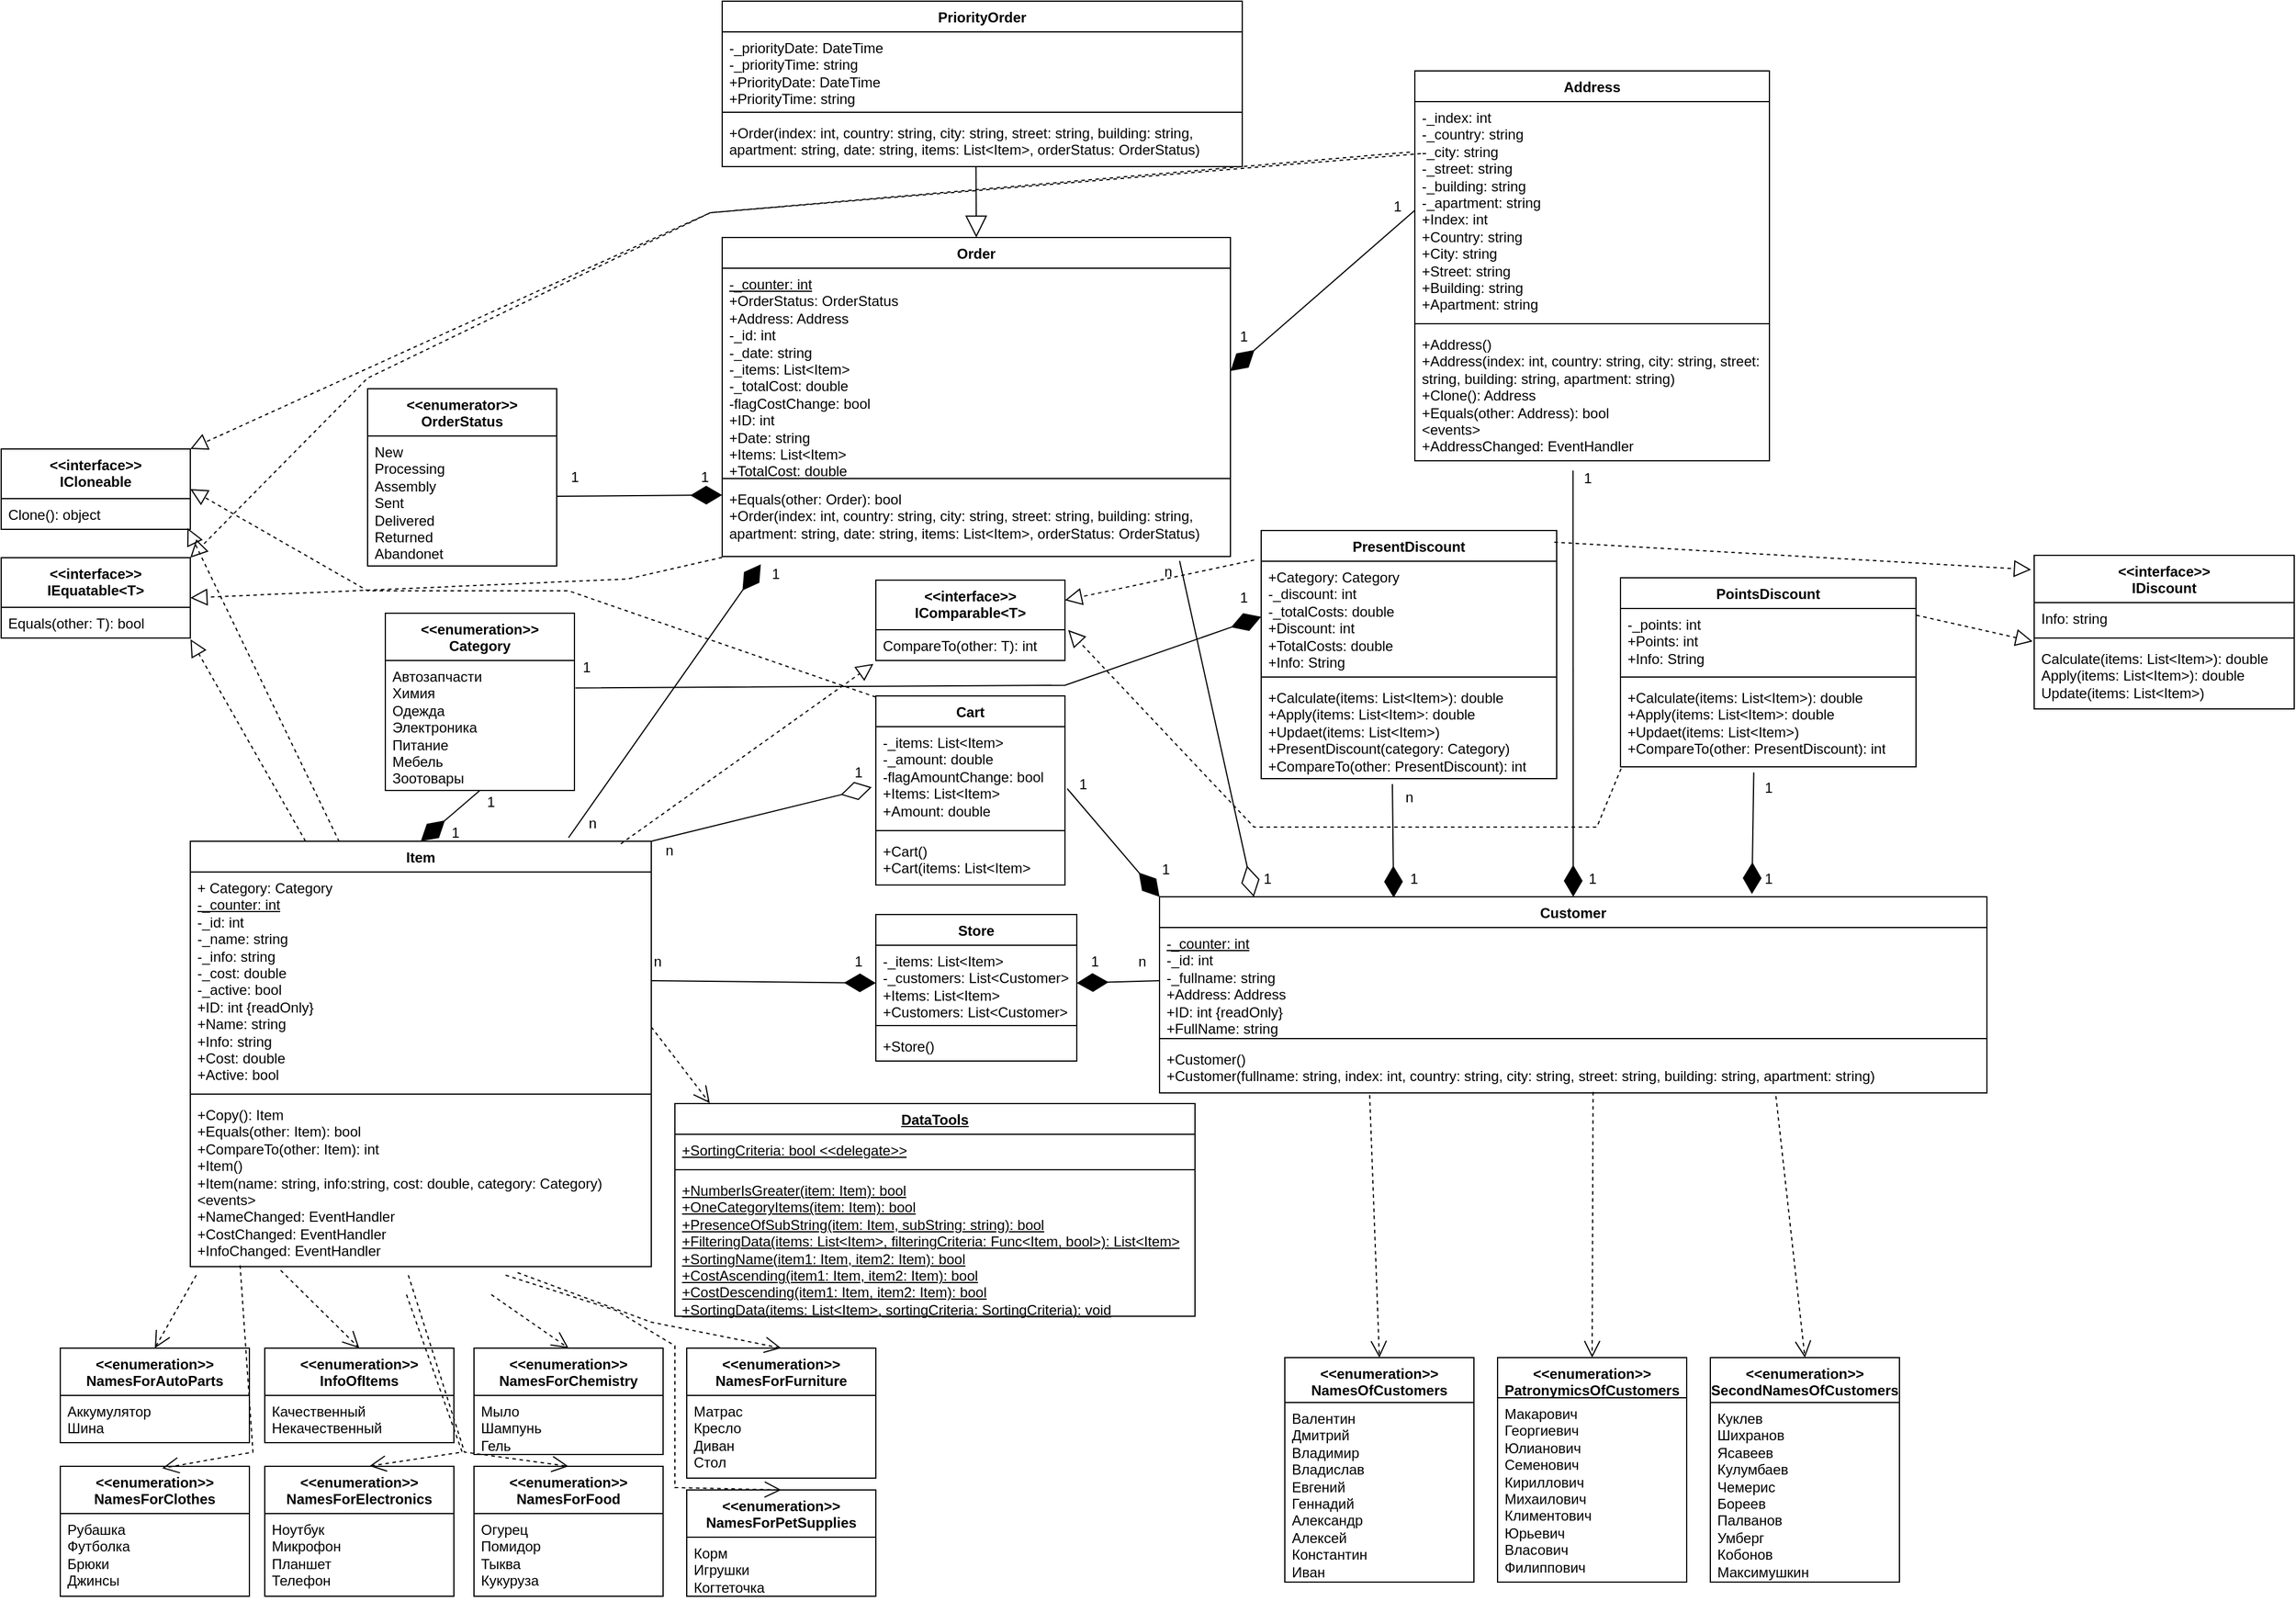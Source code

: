 <mxfile version="24.8.6" pages="2">
  <diagram name="Страница — 1" id="Pnpjavwgu8jaHtfD7N36">
    <mxGraphModel dx="2752" dy="2356" grid="1" gridSize="10" guides="1" tooltips="1" connect="1" arrows="1" fold="1" page="1" pageScale="1" pageWidth="825" pageHeight="1300" math="0" shadow="0">
      <root>
        <mxCell id="0" />
        <mxCell id="1" parent="0" />
        <mxCell id="gDB7nwy7ESsKub3q5WBZ-1" value="Item" style="swimlane;fontStyle=1;align=center;verticalAlign=top;childLayout=stackLayout;horizontal=1;startSize=26;horizontalStack=0;resizeParent=1;resizeParentMax=0;resizeLast=0;collapsible=1;marginBottom=0;whiteSpace=wrap;html=1;" parent="1" vertex="1">
          <mxGeometry x="120" y="652" width="390" height="360" as="geometry" />
        </mxCell>
        <mxCell id="gDB7nwy7ESsKub3q5WBZ-2" value="+ Category: Category&lt;div&gt;&lt;u&gt;-_counter: int&lt;/u&gt;&lt;/div&gt;&lt;div&gt;-_id: int&lt;/div&gt;&lt;div&gt;-_name: string&lt;/div&gt;&lt;div&gt;-_info: string&lt;/div&gt;&lt;div&gt;-_cost: double&lt;/div&gt;&lt;div&gt;-_active: bool&lt;/div&gt;&lt;div&gt;+ID: int {readOnly}&lt;/div&gt;&lt;div&gt;+Name: string&lt;/div&gt;&lt;div&gt;+Info: string&lt;/div&gt;&lt;div&gt;+Cost: double&lt;/div&gt;&lt;div&gt;+Active: bool&lt;/div&gt;" style="text;strokeColor=none;fillColor=none;align=left;verticalAlign=top;spacingLeft=4;spacingRight=4;overflow=hidden;rotatable=0;points=[[0,0.5],[1,0.5]];portConstraint=eastwest;whiteSpace=wrap;html=1;" parent="gDB7nwy7ESsKub3q5WBZ-1" vertex="1">
          <mxGeometry y="26" width="390" height="184" as="geometry" />
        </mxCell>
        <mxCell id="gDB7nwy7ESsKub3q5WBZ-3" value="" style="line;strokeWidth=1;fillColor=none;align=left;verticalAlign=middle;spacingTop=-1;spacingLeft=3;spacingRight=3;rotatable=0;labelPosition=right;points=[];portConstraint=eastwest;strokeColor=inherit;" parent="gDB7nwy7ESsKub3q5WBZ-1" vertex="1">
          <mxGeometry y="210" width="390" height="8" as="geometry" />
        </mxCell>
        <mxCell id="gDB7nwy7ESsKub3q5WBZ-4" value="&lt;div&gt;+Copy(): Item&lt;/div&gt;&lt;div&gt;+Equals(other: Item): bool&lt;/div&gt;&lt;div&gt;+CompareTo(other: Item): int&lt;/div&gt;+Item()&lt;div&gt;+Item(name: string, info:string, cost: double, category: Category)&lt;/div&gt;&lt;div&gt;&amp;lt;events&amp;gt;&lt;/div&gt;&lt;div&gt;+NameChanged: EventHandler&lt;/div&gt;&lt;div&gt;+CostChanged: EventHandler&lt;/div&gt;&lt;div&gt;+InfoChanged: EventHandler&lt;/div&gt;" style="text;strokeColor=none;fillColor=none;align=left;verticalAlign=top;spacingLeft=4;spacingRight=4;overflow=hidden;rotatable=0;points=[[0,0.5],[1,0.5]];portConstraint=eastwest;whiteSpace=wrap;html=1;" parent="gDB7nwy7ESsKub3q5WBZ-1" vertex="1">
          <mxGeometry y="218" width="390" height="142" as="geometry" />
        </mxCell>
        <mxCell id="gDB7nwy7ESsKub3q5WBZ-10" value="Customer" style="swimlane;fontStyle=1;align=center;verticalAlign=top;childLayout=stackLayout;horizontal=1;startSize=26;horizontalStack=0;resizeParent=1;resizeParentMax=0;resizeLast=0;collapsible=1;marginBottom=0;whiteSpace=wrap;html=1;" parent="1" vertex="1">
          <mxGeometry x="940" y="699" width="700" height="166" as="geometry" />
        </mxCell>
        <mxCell id="gDB7nwy7ESsKub3q5WBZ-11" value="&lt;u&gt;-_counter: int&lt;/u&gt;&lt;div&gt;-_id: int&lt;/div&gt;&lt;div&gt;-_fullname: string&lt;/div&gt;&lt;div&gt;+Address: Address&lt;/div&gt;&lt;div&gt;+ID: int {readOnly}&lt;/div&gt;&lt;div&gt;+FullName: string&lt;/div&gt;" style="text;strokeColor=none;fillColor=none;align=left;verticalAlign=top;spacingLeft=4;spacingRight=4;overflow=hidden;rotatable=0;points=[[0,0.5],[1,0.5]];portConstraint=eastwest;whiteSpace=wrap;html=1;" parent="gDB7nwy7ESsKub3q5WBZ-10" vertex="1">
          <mxGeometry y="26" width="700" height="90" as="geometry" />
        </mxCell>
        <mxCell id="gDB7nwy7ESsKub3q5WBZ-12" value="" style="line;strokeWidth=1;fillColor=none;align=left;verticalAlign=middle;spacingTop=-1;spacingLeft=3;spacingRight=3;rotatable=0;labelPosition=right;points=[];portConstraint=eastwest;strokeColor=inherit;" parent="gDB7nwy7ESsKub3q5WBZ-10" vertex="1">
          <mxGeometry y="116" width="700" height="8" as="geometry" />
        </mxCell>
        <mxCell id="gDB7nwy7ESsKub3q5WBZ-13" value="+Customer()&lt;div&gt;+Customer(fullname: string, index: int, country: string, city: string, street: string, building: string, apartment: string)&lt;/div&gt;" style="text;strokeColor=none;fillColor=none;align=left;verticalAlign=top;spacingLeft=4;spacingRight=4;overflow=hidden;rotatable=0;points=[[0,0.5],[1,0.5]];portConstraint=eastwest;whiteSpace=wrap;html=1;" parent="gDB7nwy7ESsKub3q5WBZ-10" vertex="1">
          <mxGeometry y="124" width="700" height="42" as="geometry" />
        </mxCell>
        <mxCell id="x2ZW6m5DBQwnr-81MUE0-3" value="" style="edgeStyle=orthogonalEdgeStyle;rounded=0;orthogonalLoop=1;jettySize=auto;html=1;" parent="1" edge="1">
          <mxGeometry relative="1" as="geometry">
            <mxPoint x="175" y="1131.0" as="sourcePoint" />
            <mxPoint x="175" y="1131.0" as="targetPoint" />
          </mxGeometry>
        </mxCell>
        <mxCell id="x2ZW6m5DBQwnr-81MUE0-20" value="&amp;lt;&amp;lt;enumeration&amp;gt;&amp;gt;&lt;div&gt;Category&lt;/div&gt;" style="swimlane;fontStyle=1;align=center;verticalAlign=top;childLayout=stackLayout;horizontal=1;startSize=40;horizontalStack=0;resizeParent=1;resizeParentMax=0;resizeLast=0;collapsible=1;marginBottom=0;whiteSpace=wrap;html=1;" parent="1" vertex="1">
          <mxGeometry x="285" y="459" width="160" height="150" as="geometry">
            <mxRectangle x="390" y="920" width="140" height="40" as="alternateBounds" />
          </mxGeometry>
        </mxCell>
        <mxCell id="x2ZW6m5DBQwnr-81MUE0-21" value="&lt;div&gt;Автозапчасти&lt;/div&gt;&lt;div&gt;Химия&lt;/div&gt;&lt;div&gt;Одежда&lt;/div&gt;&lt;div&gt;Электроника&lt;/div&gt;&lt;div&gt;Питание&lt;/div&gt;&lt;div&gt;Мебель&lt;/div&gt;&lt;div&gt;Зоотовары&lt;/div&gt;" style="text;strokeColor=none;fillColor=none;align=left;verticalAlign=top;spacingLeft=4;spacingRight=4;overflow=hidden;rotatable=0;points=[[0,0.5],[1,0.5]];portConstraint=eastwest;whiteSpace=wrap;html=1;" parent="x2ZW6m5DBQwnr-81MUE0-20" vertex="1">
          <mxGeometry y="40" width="160" height="110" as="geometry" />
        </mxCell>
        <mxCell id="x2ZW6m5DBQwnr-81MUE0-25" value="Address" style="swimlane;fontStyle=1;align=center;verticalAlign=top;childLayout=stackLayout;horizontal=1;startSize=26;horizontalStack=0;resizeParent=1;resizeParentMax=0;resizeLast=0;collapsible=1;marginBottom=0;whiteSpace=wrap;html=1;" parent="1" vertex="1">
          <mxGeometry x="1156" width="300" height="330" as="geometry" />
        </mxCell>
        <mxCell id="x2ZW6m5DBQwnr-81MUE0-26" value="-_index: int&lt;div&gt;-_country: string&lt;/div&gt;&lt;div&gt;-_city: string&lt;/div&gt;&lt;div&gt;-_street: string&lt;/div&gt;&lt;div&gt;-_building: string&lt;/div&gt;&lt;div&gt;-_apartment: string&lt;/div&gt;&lt;div&gt;+Index: int&lt;/div&gt;&lt;div&gt;+Country: string&lt;/div&gt;&lt;div&gt;+City: string&lt;/div&gt;&lt;div&gt;+Street: string&lt;/div&gt;&lt;div&gt;+Building: string&lt;/div&gt;&lt;div&gt;+Apartment: string&lt;/div&gt;" style="text;strokeColor=none;fillColor=none;align=left;verticalAlign=top;spacingLeft=4;spacingRight=4;overflow=hidden;rotatable=0;points=[[0,0.5],[1,0.5]];portConstraint=eastwest;whiteSpace=wrap;html=1;" parent="x2ZW6m5DBQwnr-81MUE0-25" vertex="1">
          <mxGeometry y="26" width="300" height="184" as="geometry" />
        </mxCell>
        <mxCell id="x2ZW6m5DBQwnr-81MUE0-27" value="" style="line;strokeWidth=1;fillColor=none;align=left;verticalAlign=middle;spacingTop=-1;spacingLeft=3;spacingRight=3;rotatable=0;labelPosition=right;points=[];portConstraint=eastwest;strokeColor=inherit;" parent="x2ZW6m5DBQwnr-81MUE0-25" vertex="1">
          <mxGeometry y="210" width="300" height="8" as="geometry" />
        </mxCell>
        <mxCell id="x2ZW6m5DBQwnr-81MUE0-28" value="&lt;font&gt;+Address()&lt;/font&gt;&lt;div&gt;+Address(index: int, country: string, city: string, street: string, building: string, apartment: string)&lt;/div&gt;&lt;div&gt;+Clone(): Address&lt;/div&gt;&lt;div&gt;+Equals(other: Address): bool&lt;/div&gt;&lt;div&gt;&amp;lt;events&amp;gt;&lt;/div&gt;&lt;div&gt;+AddressChanged: EventHandler&lt;/div&gt;" style="text;strokeColor=none;fillColor=none;align=left;verticalAlign=top;spacingLeft=4;spacingRight=4;overflow=hidden;rotatable=0;points=[[0,0.5],[1,0.5]];portConstraint=eastwest;whiteSpace=wrap;html=1;" parent="x2ZW6m5DBQwnr-81MUE0-25" vertex="1">
          <mxGeometry y="218" width="300" height="112" as="geometry" />
        </mxCell>
        <mxCell id="x2ZW6m5DBQwnr-81MUE0-30" value="" style="endArrow=diamondThin;endFill=1;endSize=24;html=1;rounded=0;entryX=0.5;entryY=0;entryDx=0;entryDy=0;exitX=0.446;exitY=1.074;exitDx=0;exitDy=0;exitPerimeter=0;" parent="1" source="x2ZW6m5DBQwnr-81MUE0-28" target="gDB7nwy7ESsKub3q5WBZ-10" edge="1">
          <mxGeometry width="160" relative="1" as="geometry">
            <mxPoint x="1290" y="621" as="sourcePoint" />
            <mxPoint x="1410" y="659" as="targetPoint" />
          </mxGeometry>
        </mxCell>
        <mxCell id="x2ZW6m5DBQwnr-81MUE0-31" value="1" style="text;html=1;align=center;verticalAlign=middle;resizable=0;points=[];autosize=1;strokeColor=none;fillColor=none;" parent="1" vertex="1">
          <mxGeometry x="1291" y="669" width="30" height="30" as="geometry" />
        </mxCell>
        <mxCell id="x2ZW6m5DBQwnr-81MUE0-32" value="1" style="text;html=1;align=center;verticalAlign=middle;resizable=0;points=[];autosize=1;strokeColor=none;fillColor=none;" parent="1" vertex="1">
          <mxGeometry x="1287" y="330" width="30" height="30" as="geometry" />
        </mxCell>
        <mxCell id="x2ZW6m5DBQwnr-81MUE0-33" value="Store" style="swimlane;fontStyle=1;align=center;verticalAlign=top;childLayout=stackLayout;horizontal=1;startSize=26;horizontalStack=0;resizeParent=1;resizeParentMax=0;resizeLast=0;collapsible=1;marginBottom=0;whiteSpace=wrap;html=1;" parent="1" vertex="1">
          <mxGeometry x="700" y="714" width="170" height="124" as="geometry" />
        </mxCell>
        <mxCell id="x2ZW6m5DBQwnr-81MUE0-34" value="-_items: List&amp;lt;Item&amp;gt;&lt;div&gt;-_customers: List&amp;lt;Customer&amp;gt;&lt;/div&gt;&lt;div&gt;+Items: List&amp;lt;Item&amp;gt;&lt;/div&gt;&lt;div&gt;+Customers: List&amp;lt;Customer&amp;gt;&lt;/div&gt;" style="text;strokeColor=none;fillColor=none;align=left;verticalAlign=top;spacingLeft=4;spacingRight=4;overflow=hidden;rotatable=0;points=[[0,0.5],[1,0.5]];portConstraint=eastwest;whiteSpace=wrap;html=1;" parent="x2ZW6m5DBQwnr-81MUE0-33" vertex="1">
          <mxGeometry y="26" width="170" height="64" as="geometry" />
        </mxCell>
        <mxCell id="x2ZW6m5DBQwnr-81MUE0-35" value="" style="line;strokeWidth=1;fillColor=none;align=left;verticalAlign=middle;spacingTop=-1;spacingLeft=3;spacingRight=3;rotatable=0;labelPosition=right;points=[];portConstraint=eastwest;strokeColor=inherit;" parent="x2ZW6m5DBQwnr-81MUE0-33" vertex="1">
          <mxGeometry y="90" width="170" height="8" as="geometry" />
        </mxCell>
        <mxCell id="x2ZW6m5DBQwnr-81MUE0-36" value="+Store()" style="text;strokeColor=none;fillColor=none;align=left;verticalAlign=top;spacingLeft=4;spacingRight=4;overflow=hidden;rotatable=0;points=[[0,0.5],[1,0.5]];portConstraint=eastwest;whiteSpace=wrap;html=1;" parent="x2ZW6m5DBQwnr-81MUE0-33" vertex="1">
          <mxGeometry y="98" width="170" height="26" as="geometry" />
        </mxCell>
        <mxCell id="x2ZW6m5DBQwnr-81MUE0-37" value="" style="endArrow=diamondThin;endFill=1;endSize=24;html=1;rounded=0;entryX=0;entryY=0.5;entryDx=0;entryDy=0;exitX=1;exitY=0.5;exitDx=0;exitDy=0;" parent="1" source="gDB7nwy7ESsKub3q5WBZ-2" target="x2ZW6m5DBQwnr-81MUE0-34" edge="1">
          <mxGeometry width="160" relative="1" as="geometry">
            <mxPoint x="690" y="879" as="sourcePoint" />
            <mxPoint x="850" y="879" as="targetPoint" />
          </mxGeometry>
        </mxCell>
        <mxCell id="x2ZW6m5DBQwnr-81MUE0-38" value="" style="endArrow=diamondThin;endFill=1;endSize=24;html=1;rounded=0;entryX=1;entryY=0.5;entryDx=0;entryDy=0;exitX=0;exitY=0.5;exitDx=0;exitDy=0;" parent="1" source="gDB7nwy7ESsKub3q5WBZ-11" target="x2ZW6m5DBQwnr-81MUE0-34" edge="1">
          <mxGeometry width="160" relative="1" as="geometry">
            <mxPoint x="770" y="909" as="sourcePoint" />
            <mxPoint x="930" y="909" as="targetPoint" />
          </mxGeometry>
        </mxCell>
        <mxCell id="x2ZW6m5DBQwnr-81MUE0-39" value="1" style="text;html=1;align=center;verticalAlign=middle;resizable=0;points=[];autosize=1;strokeColor=none;fillColor=none;" parent="1" vertex="1">
          <mxGeometry x="670" y="739" width="30" height="30" as="geometry" />
        </mxCell>
        <mxCell id="x2ZW6m5DBQwnr-81MUE0-40" value="n" style="text;html=1;align=center;verticalAlign=middle;resizable=0;points=[];autosize=1;strokeColor=none;fillColor=none;" parent="1" vertex="1">
          <mxGeometry x="500" y="739" width="30" height="30" as="geometry" />
        </mxCell>
        <mxCell id="x2ZW6m5DBQwnr-81MUE0-41" value="1" style="text;html=1;align=center;verticalAlign=middle;resizable=0;points=[];autosize=1;strokeColor=none;fillColor=none;" parent="1" vertex="1">
          <mxGeometry x="870" y="739" width="30" height="30" as="geometry" />
        </mxCell>
        <mxCell id="x2ZW6m5DBQwnr-81MUE0-42" value="n" style="text;html=1;align=center;verticalAlign=middle;resizable=0;points=[];autosize=1;strokeColor=none;fillColor=none;" parent="1" vertex="1">
          <mxGeometry x="910" y="739" width="30" height="30" as="geometry" />
        </mxCell>
        <mxCell id="x2ZW6m5DBQwnr-81MUE0-43" value="" style="endArrow=diamondThin;endFill=1;endSize=24;html=1;rounded=0;entryX=0.5;entryY=0;entryDx=0;entryDy=0;" parent="1" target="gDB7nwy7ESsKub3q5WBZ-1" edge="1">
          <mxGeometry width="160" relative="1" as="geometry">
            <mxPoint x="365" y="609" as="sourcePoint" />
            <mxPoint x="450" y="639" as="targetPoint" />
          </mxGeometry>
        </mxCell>
        <mxCell id="x2ZW6m5DBQwnr-81MUE0-44" value="1" style="text;html=1;align=center;verticalAlign=middle;resizable=0;points=[];autosize=1;strokeColor=none;fillColor=none;" parent="1" vertex="1">
          <mxGeometry x="329" y="630" width="30" height="30" as="geometry" />
        </mxCell>
        <mxCell id="x2ZW6m5DBQwnr-81MUE0-45" value="1" style="text;html=1;align=center;verticalAlign=middle;resizable=0;points=[];autosize=1;strokeColor=none;fillColor=none;" parent="1" vertex="1">
          <mxGeometry x="359" y="604" width="30" height="30" as="geometry" />
        </mxCell>
        <mxCell id="x2ZW6m5DBQwnr-81MUE0-46" value="&amp;lt;&amp;lt;enumeration&amp;gt;&amp;gt;&lt;div&gt;InfoOfItems&lt;/div&gt;" style="swimlane;fontStyle=1;align=center;verticalAlign=top;childLayout=stackLayout;horizontal=1;startSize=40;horizontalStack=0;resizeParent=1;resizeParentMax=0;resizeLast=0;collapsible=1;marginBottom=0;whiteSpace=wrap;html=1;" parent="1" vertex="1">
          <mxGeometry x="183" y="1081" width="160" height="80" as="geometry" />
        </mxCell>
        <mxCell id="x2ZW6m5DBQwnr-81MUE0-47" value="Качественный&lt;div&gt;Некачественный&lt;/div&gt;" style="text;strokeColor=none;fillColor=none;align=left;verticalAlign=top;spacingLeft=4;spacingRight=4;overflow=hidden;rotatable=0;points=[[0,0.5],[1,0.5]];portConstraint=eastwest;whiteSpace=wrap;html=1;" parent="x2ZW6m5DBQwnr-81MUE0-46" vertex="1">
          <mxGeometry y="40" width="160" height="40" as="geometry" />
        </mxCell>
        <mxCell id="x2ZW6m5DBQwnr-81MUE0-51" value="&amp;lt;&amp;lt;enumeration&amp;gt;&amp;gt;&lt;div&gt;NamesForAutoParts&lt;/div&gt;" style="swimlane;fontStyle=1;align=center;verticalAlign=top;childLayout=stackLayout;horizontal=1;startSize=40;horizontalStack=0;resizeParent=1;resizeParentMax=0;resizeLast=0;collapsible=1;marginBottom=0;whiteSpace=wrap;html=1;" parent="1" vertex="1">
          <mxGeometry x="10" y="1081" width="160" height="80" as="geometry" />
        </mxCell>
        <mxCell id="x2ZW6m5DBQwnr-81MUE0-52" value="Аккумулятор&lt;div&gt;Шина&lt;/div&gt;" style="text;strokeColor=none;fillColor=none;align=left;verticalAlign=top;spacingLeft=4;spacingRight=4;overflow=hidden;rotatable=0;points=[[0,0.5],[1,0.5]];portConstraint=eastwest;whiteSpace=wrap;html=1;" parent="x2ZW6m5DBQwnr-81MUE0-51" vertex="1">
          <mxGeometry y="40" width="160" height="40" as="geometry" />
        </mxCell>
        <mxCell id="x2ZW6m5DBQwnr-81MUE0-57" value="&amp;lt;&amp;lt;enumeration&amp;gt;&amp;gt;&lt;div&gt;NamesForChemistry&lt;/div&gt;" style="swimlane;fontStyle=1;align=center;verticalAlign=top;childLayout=stackLayout;horizontal=1;startSize=40;horizontalStack=0;resizeParent=1;resizeParentMax=0;resizeLast=0;collapsible=1;marginBottom=0;whiteSpace=wrap;html=1;" parent="1" vertex="1">
          <mxGeometry x="360" y="1081" width="160" height="90" as="geometry" />
        </mxCell>
        <mxCell id="x2ZW6m5DBQwnr-81MUE0-58" value="Мыло&lt;div&gt;Шампунь&lt;/div&gt;&lt;div&gt;Гель&lt;/div&gt;" style="text;strokeColor=none;fillColor=none;align=left;verticalAlign=top;spacingLeft=4;spacingRight=4;overflow=hidden;rotatable=0;points=[[0,0.5],[1,0.5]];portConstraint=eastwest;whiteSpace=wrap;html=1;" parent="x2ZW6m5DBQwnr-81MUE0-57" vertex="1">
          <mxGeometry y="40" width="160" height="50" as="geometry" />
        </mxCell>
        <mxCell id="x2ZW6m5DBQwnr-81MUE0-59" value="&amp;lt;&amp;lt;enumeration&amp;gt;&amp;gt;&lt;div&gt;NamesForClothes&lt;/div&gt;" style="swimlane;fontStyle=1;align=center;verticalAlign=top;childLayout=stackLayout;horizontal=1;startSize=40;horizontalStack=0;resizeParent=1;resizeParentMax=0;resizeLast=0;collapsible=1;marginBottom=0;whiteSpace=wrap;html=1;" parent="1" vertex="1">
          <mxGeometry x="10" y="1181" width="160" height="110" as="geometry" />
        </mxCell>
        <mxCell id="x2ZW6m5DBQwnr-81MUE0-60" value="Рубашка&lt;div&gt;Футболка&lt;br&gt;&lt;div&gt;Брюки&lt;/div&gt;&lt;div&gt;Джинсы&lt;/div&gt;&lt;/div&gt;" style="text;strokeColor=none;fillColor=none;align=left;verticalAlign=top;spacingLeft=4;spacingRight=4;overflow=hidden;rotatable=0;points=[[0,0.5],[1,0.5]];portConstraint=eastwest;whiteSpace=wrap;html=1;" parent="x2ZW6m5DBQwnr-81MUE0-59" vertex="1">
          <mxGeometry y="40" width="160" height="70" as="geometry" />
        </mxCell>
        <mxCell id="x2ZW6m5DBQwnr-81MUE0-61" value="&amp;lt;&amp;lt;enumeration&amp;gt;&amp;gt;&lt;div&gt;NamesForElectronics&lt;/div&gt;" style="swimlane;fontStyle=1;align=center;verticalAlign=top;childLayout=stackLayout;horizontal=1;startSize=40;horizontalStack=0;resizeParent=1;resizeParentMax=0;resizeLast=0;collapsible=1;marginBottom=0;whiteSpace=wrap;html=1;" parent="1" vertex="1">
          <mxGeometry x="183" y="1181" width="160" height="110" as="geometry" />
        </mxCell>
        <mxCell id="x2ZW6m5DBQwnr-81MUE0-62" value="Ноутбук&lt;div&gt;Микрофон&lt;/div&gt;&lt;div&gt;Планшет&lt;/div&gt;&lt;div&gt;Телефон&lt;/div&gt;" style="text;strokeColor=none;fillColor=none;align=left;verticalAlign=top;spacingLeft=4;spacingRight=4;overflow=hidden;rotatable=0;points=[[0,0.5],[1,0.5]];portConstraint=eastwest;whiteSpace=wrap;html=1;" parent="x2ZW6m5DBQwnr-81MUE0-61" vertex="1">
          <mxGeometry y="40" width="160" height="70" as="geometry" />
        </mxCell>
        <mxCell id="x2ZW6m5DBQwnr-81MUE0-67" value="&amp;lt;&amp;lt;enumeration&amp;gt;&amp;gt;&lt;div&gt;NamesForFood&lt;/div&gt;" style="swimlane;fontStyle=1;align=center;verticalAlign=top;childLayout=stackLayout;horizontal=1;startSize=40;horizontalStack=0;resizeParent=1;resizeParentMax=0;resizeLast=0;collapsible=1;marginBottom=0;whiteSpace=wrap;html=1;" parent="1" vertex="1">
          <mxGeometry x="360" y="1181" width="160" height="110" as="geometry" />
        </mxCell>
        <mxCell id="x2ZW6m5DBQwnr-81MUE0-68" value="Огурец&lt;div&gt;Помидор&lt;/div&gt;&lt;div&gt;Тыква&lt;/div&gt;&lt;div&gt;Кукуруза&lt;/div&gt;" style="text;strokeColor=none;fillColor=none;align=left;verticalAlign=top;spacingLeft=4;spacingRight=4;overflow=hidden;rotatable=0;points=[[0,0.5],[1,0.5]];portConstraint=eastwest;whiteSpace=wrap;html=1;" parent="x2ZW6m5DBQwnr-81MUE0-67" vertex="1">
          <mxGeometry y="40" width="160" height="70" as="geometry" />
        </mxCell>
        <mxCell id="x2ZW6m5DBQwnr-81MUE0-69" value="&amp;lt;&amp;lt;enumeration&amp;gt;&amp;gt;&lt;div&gt;NamesForFurniture&lt;/div&gt;" style="swimlane;fontStyle=1;align=center;verticalAlign=top;childLayout=stackLayout;horizontal=1;startSize=40;horizontalStack=0;resizeParent=1;resizeParentMax=0;resizeLast=0;collapsible=1;marginBottom=0;whiteSpace=wrap;html=1;" parent="1" vertex="1">
          <mxGeometry x="540" y="1081" width="160" height="110" as="geometry" />
        </mxCell>
        <mxCell id="x2ZW6m5DBQwnr-81MUE0-70" value="Матрас&lt;div&gt;Кресло&lt;/div&gt;&lt;div&gt;Диван&lt;/div&gt;&lt;div&gt;Стол&lt;/div&gt;" style="text;strokeColor=none;fillColor=none;align=left;verticalAlign=top;spacingLeft=4;spacingRight=4;overflow=hidden;rotatable=0;points=[[0,0.5],[1,0.5]];portConstraint=eastwest;whiteSpace=wrap;html=1;" parent="x2ZW6m5DBQwnr-81MUE0-69" vertex="1">
          <mxGeometry y="40" width="160" height="70" as="geometry" />
        </mxCell>
        <mxCell id="x2ZW6m5DBQwnr-81MUE0-71" value="&amp;lt;&amp;lt;enumeration&amp;gt;&amp;gt;&lt;div&gt;NamesForPetSupplies&lt;/div&gt;" style="swimlane;fontStyle=1;align=center;verticalAlign=top;childLayout=stackLayout;horizontal=1;startSize=40;horizontalStack=0;resizeParent=1;resizeParentMax=0;resizeLast=0;collapsible=1;marginBottom=0;whiteSpace=wrap;html=1;" parent="1" vertex="1">
          <mxGeometry x="540" y="1201" width="160" height="90" as="geometry" />
        </mxCell>
        <mxCell id="x2ZW6m5DBQwnr-81MUE0-72" value="Корм&lt;div&gt;Игрушки&lt;/div&gt;&lt;div&gt;Когтеточка&lt;/div&gt;" style="text;strokeColor=none;fillColor=none;align=left;verticalAlign=top;spacingLeft=4;spacingRight=4;overflow=hidden;rotatable=0;points=[[0,0.5],[1,0.5]];portConstraint=eastwest;whiteSpace=wrap;html=1;" parent="x2ZW6m5DBQwnr-81MUE0-71" vertex="1">
          <mxGeometry y="40" width="160" height="50" as="geometry" />
        </mxCell>
        <mxCell id="x2ZW6m5DBQwnr-81MUE0-80" value="&amp;lt;&amp;lt;enumeration&amp;gt;&amp;gt;&lt;div&gt;NamesOfCustomers&lt;/div&gt;" style="swimlane;fontStyle=1;align=center;verticalAlign=top;childLayout=stackLayout;horizontal=1;startSize=38;horizontalStack=0;resizeParent=1;resizeParentMax=0;resizeLast=0;collapsible=1;marginBottom=0;whiteSpace=wrap;html=1;" parent="1" vertex="1">
          <mxGeometry x="1046" y="1089" width="160" height="190" as="geometry" />
        </mxCell>
        <mxCell id="x2ZW6m5DBQwnr-81MUE0-81" value="Валентин&lt;div&gt;Дмитрий&lt;/div&gt;&lt;div&gt;Владимир&lt;/div&gt;&lt;div&gt;Владислав&lt;/div&gt;&lt;div&gt;Евгений&lt;/div&gt;&lt;div&gt;Геннадий&lt;/div&gt;&lt;div&gt;Александр&lt;/div&gt;&lt;div&gt;Алексей&lt;/div&gt;&lt;div&gt;Константин&lt;/div&gt;&lt;div&gt;Иван&lt;/div&gt;" style="text;strokeColor=none;fillColor=none;align=left;verticalAlign=top;spacingLeft=4;spacingRight=4;overflow=hidden;rotatable=0;points=[[0,0.5],[1,0.5]];portConstraint=eastwest;whiteSpace=wrap;html=1;" parent="x2ZW6m5DBQwnr-81MUE0-80" vertex="1">
          <mxGeometry y="38" width="160" height="152" as="geometry" />
        </mxCell>
        <mxCell id="x2ZW6m5DBQwnr-81MUE0-84" value="&amp;lt;&amp;lt;enumeration&amp;gt;&amp;gt;&lt;div&gt;PatronymicsOfCustomers&lt;/div&gt;" style="swimlane;fontStyle=1;align=center;verticalAlign=top;childLayout=stackLayout;horizontal=1;startSize=34;horizontalStack=0;resizeParent=1;resizeParentMax=0;resizeLast=0;collapsible=1;marginBottom=0;whiteSpace=wrap;html=1;" parent="1" vertex="1">
          <mxGeometry x="1226" y="1089" width="160" height="190" as="geometry" />
        </mxCell>
        <mxCell id="x2ZW6m5DBQwnr-81MUE0-85" value="Макарович&lt;div&gt;Георгиевич&lt;/div&gt;&lt;div&gt;Юлианович&lt;/div&gt;&lt;div&gt;Семенович&lt;/div&gt;&lt;div&gt;Кириллович&lt;/div&gt;&lt;div&gt;Михаилович&lt;/div&gt;&lt;div&gt;Климентович&lt;/div&gt;&lt;div&gt;Юрьевич&lt;/div&gt;&lt;div&gt;Власович&lt;/div&gt;&lt;div&gt;Филиппович&lt;/div&gt;" style="text;strokeColor=none;fillColor=none;align=left;verticalAlign=top;spacingLeft=4;spacingRight=4;overflow=hidden;rotatable=0;points=[[0,0.5],[1,0.5]];portConstraint=eastwest;whiteSpace=wrap;html=1;" parent="x2ZW6m5DBQwnr-81MUE0-84" vertex="1">
          <mxGeometry y="34" width="160" height="156" as="geometry" />
        </mxCell>
        <mxCell id="x2ZW6m5DBQwnr-81MUE0-86" value="&amp;lt;&amp;lt;enumeration&amp;gt;&amp;gt;&lt;div&gt;SecondNamesOfCustomers&lt;/div&gt;" style="swimlane;fontStyle=1;align=center;verticalAlign=top;childLayout=stackLayout;horizontal=1;startSize=38;horizontalStack=0;resizeParent=1;resizeParentMax=0;resizeLast=0;collapsible=1;marginBottom=0;whiteSpace=wrap;html=1;" parent="1" vertex="1">
          <mxGeometry x="1406" y="1089" width="160" height="190" as="geometry" />
        </mxCell>
        <mxCell id="x2ZW6m5DBQwnr-81MUE0-87" value="Куклев&lt;div&gt;Шихранов&lt;/div&gt;&lt;div&gt;Ясавеев&lt;/div&gt;&lt;div&gt;Кулумбаев&lt;/div&gt;&lt;div&gt;Чемерис&lt;/div&gt;&lt;div&gt;Бореев&lt;/div&gt;&lt;div&gt;Палванов&lt;/div&gt;&lt;div&gt;Умберг&lt;/div&gt;&lt;div&gt;Кобонов&lt;/div&gt;&lt;div&gt;Максимушкин&lt;/div&gt;" style="text;strokeColor=none;fillColor=none;align=left;verticalAlign=top;spacingLeft=4;spacingRight=4;overflow=hidden;rotatable=0;points=[[0,0.5],[1,0.5]];portConstraint=eastwest;whiteSpace=wrap;html=1;" parent="x2ZW6m5DBQwnr-81MUE0-86" vertex="1">
          <mxGeometry y="38" width="160" height="152" as="geometry" />
        </mxCell>
        <mxCell id="x2ZW6m5DBQwnr-81MUE0-90" value="" style="endArrow=open;endSize=12;dashed=1;html=1;rounded=0;entryX=0.5;entryY=0;entryDx=0;entryDy=0;exitX=0.745;exitY=1.065;exitDx=0;exitDy=0;exitPerimeter=0;" parent="1" source="gDB7nwy7ESsKub3q5WBZ-13" target="x2ZW6m5DBQwnr-81MUE0-86" edge="1">
          <mxGeometry width="160" relative="1" as="geometry">
            <mxPoint x="1440" y="899" as="sourcePoint" />
            <mxPoint x="1360" y="1059" as="targetPoint" />
            <mxPoint as="offset" />
          </mxGeometry>
        </mxCell>
        <mxCell id="4exrZDZuvI7Ryyr3zXt3-1" value="&amp;lt;&amp;lt;enumerator&amp;gt;&amp;gt;&lt;div&gt;OrderStatus&lt;/div&gt;" style="swimlane;fontStyle=1;align=center;verticalAlign=top;childLayout=stackLayout;horizontal=1;startSize=40;horizontalStack=0;resizeParent=1;resizeParentMax=0;resizeLast=0;collapsible=1;marginBottom=0;whiteSpace=wrap;html=1;" parent="1" vertex="1">
          <mxGeometry x="270" y="269" width="160" height="150" as="geometry" />
        </mxCell>
        <mxCell id="4exrZDZuvI7Ryyr3zXt3-2" value="New&lt;div&gt;Processing&lt;/div&gt;&lt;div&gt;Assembly&lt;/div&gt;&lt;div&gt;Sent&lt;/div&gt;&lt;div&gt;Delivered&lt;/div&gt;&lt;div&gt;Returned&lt;/div&gt;&lt;div&gt;Abandonet&lt;/div&gt;" style="text;strokeColor=none;fillColor=none;align=left;verticalAlign=top;spacingLeft=4;spacingRight=4;overflow=hidden;rotatable=0;points=[[0,0.5],[1,0.5]];portConstraint=eastwest;whiteSpace=wrap;html=1;" parent="4exrZDZuvI7Ryyr3zXt3-1" vertex="1">
          <mxGeometry y="40" width="160" height="110" as="geometry" />
        </mxCell>
        <mxCell id="4exrZDZuvI7Ryyr3zXt3-5" value="Order" style="swimlane;fontStyle=1;align=center;verticalAlign=top;childLayout=stackLayout;horizontal=1;startSize=26;horizontalStack=0;resizeParent=1;resizeParentMax=0;resizeLast=0;collapsible=1;marginBottom=0;whiteSpace=wrap;html=1;" parent="1" vertex="1">
          <mxGeometry x="570" y="141" width="430" height="270" as="geometry" />
        </mxCell>
        <mxCell id="4exrZDZuvI7Ryyr3zXt3-6" value="&lt;u&gt;-_counter: int&lt;/u&gt;&lt;div&gt;+OrderStatus: OrderStatus&lt;/div&gt;&lt;div&gt;+Address: Address&lt;/div&gt;&lt;div&gt;-_id: int&lt;/div&gt;&lt;div&gt;-_date: string&lt;/div&gt;&lt;div&gt;-_items: List&amp;lt;Item&amp;gt;&lt;/div&gt;&lt;div&gt;-_totalCost: double&lt;/div&gt;&lt;div&gt;-flagCostChange: bool&lt;/div&gt;&lt;div&gt;+ID: int&lt;/div&gt;&lt;div&gt;+Date: string&lt;/div&gt;&lt;div&gt;+Items: List&amp;lt;Item&amp;gt;&lt;/div&gt;&lt;div&gt;+TotalCost: double&lt;/div&gt;" style="text;strokeColor=none;fillColor=none;align=left;verticalAlign=top;spacingLeft=4;spacingRight=4;overflow=hidden;rotatable=0;points=[[0,0.5],[1,0.5]];portConstraint=eastwest;whiteSpace=wrap;html=1;" parent="4exrZDZuvI7Ryyr3zXt3-5" vertex="1">
          <mxGeometry y="26" width="430" height="174" as="geometry" />
        </mxCell>
        <mxCell id="4exrZDZuvI7Ryyr3zXt3-7" value="" style="line;strokeWidth=1;fillColor=none;align=left;verticalAlign=middle;spacingTop=-1;spacingLeft=3;spacingRight=3;rotatable=0;labelPosition=right;points=[];portConstraint=eastwest;strokeColor=inherit;" parent="4exrZDZuvI7Ryyr3zXt3-5" vertex="1">
          <mxGeometry y="200" width="430" height="8" as="geometry" />
        </mxCell>
        <mxCell id="4exrZDZuvI7Ryyr3zXt3-8" value="&lt;div&gt;+Equals(other: Order): bool&lt;/div&gt;+Order(index: int, country: string, city: string, street: string, building: string, apartment: string, date: string, items: List&amp;lt;Item&amp;gt;, orderStatus: OrderStatus)" style="text;strokeColor=none;fillColor=none;align=left;verticalAlign=top;spacingLeft=4;spacingRight=4;overflow=hidden;rotatable=0;points=[[0,0.5],[1,0.5]];portConstraint=eastwest;whiteSpace=wrap;html=1;" parent="4exrZDZuvI7Ryyr3zXt3-5" vertex="1">
          <mxGeometry y="208" width="430" height="62" as="geometry" />
        </mxCell>
        <mxCell id="4exrZDZuvI7Ryyr3zXt3-9" value="" style="endArrow=diamondThin;endFill=1;endSize=24;html=1;rounded=0;entryX=0;entryY=0.5;entryDx=0;entryDy=0;exitX=1;exitY=0.5;exitDx=0;exitDy=0;" parent="1" edge="1">
          <mxGeometry width="160" relative="1" as="geometry">
            <mxPoint x="430" y="360" as="sourcePoint" />
            <mxPoint x="570" y="359" as="targetPoint" />
          </mxGeometry>
        </mxCell>
        <mxCell id="4exrZDZuvI7Ryyr3zXt3-10" value="1" style="text;html=1;align=center;verticalAlign=middle;resizable=0;points=[];autosize=1;strokeColor=none;fillColor=none;" parent="1" vertex="1">
          <mxGeometry x="540" y="329" width="30" height="30" as="geometry" />
        </mxCell>
        <mxCell id="4exrZDZuvI7Ryyr3zXt3-11" value="1" style="text;html=1;align=center;verticalAlign=middle;resizable=0;points=[];autosize=1;strokeColor=none;fillColor=none;" parent="1" vertex="1">
          <mxGeometry x="430" y="329" width="30" height="30" as="geometry" />
        </mxCell>
        <mxCell id="4exrZDZuvI7Ryyr3zXt3-12" value="" style="endArrow=diamondThin;endFill=0;endSize=24;html=1;rounded=0;entryX=0.114;entryY=0;entryDx=0;entryDy=0;entryPerimeter=0;exitX=0.9;exitY=1.06;exitDx=0;exitDy=0;exitPerimeter=0;" parent="1" source="4exrZDZuvI7Ryyr3zXt3-8" target="gDB7nwy7ESsKub3q5WBZ-10" edge="1">
          <mxGeometry width="160" relative="1" as="geometry">
            <mxPoint x="990" y="569" as="sourcePoint" />
            <mxPoint x="880" y="669" as="targetPoint" />
            <Array as="points" />
          </mxGeometry>
        </mxCell>
        <mxCell id="4exrZDZuvI7Ryyr3zXt3-13" value="1" style="text;html=1;align=center;verticalAlign=middle;resizable=0;points=[];autosize=1;strokeColor=none;fillColor=none;" parent="1" vertex="1">
          <mxGeometry x="1016" y="669" width="30" height="30" as="geometry" />
        </mxCell>
        <mxCell id="4exrZDZuvI7Ryyr3zXt3-14" value="n" style="text;html=1;align=center;verticalAlign=middle;resizable=0;points=[];autosize=1;strokeColor=none;fillColor=none;" parent="1" vertex="1">
          <mxGeometry x="932" y="409" width="30" height="30" as="geometry" />
        </mxCell>
        <mxCell id="4exrZDZuvI7Ryyr3zXt3-20" value="Cart" style="swimlane;fontStyle=1;align=center;verticalAlign=top;childLayout=stackLayout;horizontal=1;startSize=26;horizontalStack=0;resizeParent=1;resizeParentMax=0;resizeLast=0;collapsible=1;marginBottom=0;whiteSpace=wrap;html=1;" parent="1" vertex="1">
          <mxGeometry x="700" y="529" width="160" height="160" as="geometry" />
        </mxCell>
        <mxCell id="32-Shcxjfe4YqUe8gziQ-12" value="" style="endArrow=block;dashed=1;endFill=0;endSize=12;html=1;rounded=0;entryX=1;entryY=0.5;entryDx=0;entryDy=0;" parent="4exrZDZuvI7Ryyr3zXt3-20" target="32-Shcxjfe4YqUe8gziQ-2" edge="1">
          <mxGeometry width="160" relative="1" as="geometry">
            <mxPoint y="1" as="sourcePoint" />
            <mxPoint x="160" y="1" as="targetPoint" />
            <Array as="points">
              <mxPoint x="-260" y="-89" />
              <mxPoint x="-430" y="-89" />
            </Array>
          </mxGeometry>
        </mxCell>
        <mxCell id="4exrZDZuvI7Ryyr3zXt3-21" value="-_items: List&amp;lt;Item&amp;gt;&lt;div&gt;-_amount: double&lt;/div&gt;&lt;div&gt;-flagAmountChange: bool&lt;/div&gt;&lt;div&gt;+Items: List&amp;lt;Item&amp;gt;&lt;/div&gt;&lt;div&gt;+Amount: double&lt;/div&gt;" style="text;strokeColor=none;fillColor=none;align=left;verticalAlign=top;spacingLeft=4;spacingRight=4;overflow=hidden;rotatable=0;points=[[0,0.5],[1,0.5]];portConstraint=eastwest;whiteSpace=wrap;html=1;" parent="4exrZDZuvI7Ryyr3zXt3-20" vertex="1">
          <mxGeometry y="26" width="160" height="84" as="geometry" />
        </mxCell>
        <mxCell id="4exrZDZuvI7Ryyr3zXt3-22" value="" style="line;strokeWidth=1;fillColor=none;align=left;verticalAlign=middle;spacingTop=-1;spacingLeft=3;spacingRight=3;rotatable=0;labelPosition=right;points=[];portConstraint=eastwest;strokeColor=inherit;" parent="4exrZDZuvI7Ryyr3zXt3-20" vertex="1">
          <mxGeometry y="110" width="160" height="8" as="geometry" />
        </mxCell>
        <mxCell id="4exrZDZuvI7Ryyr3zXt3-23" value="+Cart()&lt;div&gt;+Cart(items: List&amp;lt;Item&amp;gt;&lt;/div&gt;" style="text;strokeColor=none;fillColor=none;align=left;verticalAlign=top;spacingLeft=4;spacingRight=4;overflow=hidden;rotatable=0;points=[[0,0.5],[1,0.5]];portConstraint=eastwest;whiteSpace=wrap;html=1;" parent="4exrZDZuvI7Ryyr3zXt3-20" vertex="1">
          <mxGeometry y="118" width="160" height="42" as="geometry" />
        </mxCell>
        <mxCell id="4exrZDZuvI7Ryyr3zXt3-26" value="" style="endArrow=diamondThin;endFill=1;endSize=24;html=1;rounded=0;entryX=0;entryY=0;entryDx=0;entryDy=0;exitX=1.012;exitY=0.625;exitDx=0;exitDy=0;exitPerimeter=0;" parent="1" source="4exrZDZuvI7Ryyr3zXt3-21" target="gDB7nwy7ESsKub3q5WBZ-10" edge="1">
          <mxGeometry width="160" relative="1" as="geometry">
            <mxPoint x="880" y="609" as="sourcePoint" />
            <mxPoint x="1040" y="609" as="targetPoint" />
          </mxGeometry>
        </mxCell>
        <mxCell id="4exrZDZuvI7Ryyr3zXt3-27" value="1" style="text;html=1;align=center;verticalAlign=middle;resizable=0;points=[];autosize=1;strokeColor=none;fillColor=none;" parent="1" vertex="1">
          <mxGeometry x="860" y="589" width="30" height="30" as="geometry" />
        </mxCell>
        <mxCell id="4exrZDZuvI7Ryyr3zXt3-30" value="1" style="text;html=1;align=center;verticalAlign=middle;resizable=0;points=[];autosize=1;strokeColor=none;fillColor=none;" parent="1" vertex="1">
          <mxGeometry x="930" y="661" width="30" height="30" as="geometry" />
        </mxCell>
        <mxCell id="4exrZDZuvI7Ryyr3zXt3-31" value="" style="endArrow=diamondThin;endFill=0;endSize=24;html=1;rounded=0;entryX=-0.022;entryY=0.61;entryDx=0;entryDy=0;entryPerimeter=0;exitX=1;exitY=0;exitDx=0;exitDy=0;" parent="1" source="gDB7nwy7ESsKub3q5WBZ-1" target="4exrZDZuvI7Ryyr3zXt3-21" edge="1">
          <mxGeometry width="160" relative="1" as="geometry">
            <mxPoint x="570" y="649" as="sourcePoint" />
            <mxPoint x="730" y="649" as="targetPoint" />
          </mxGeometry>
        </mxCell>
        <mxCell id="4exrZDZuvI7Ryyr3zXt3-32" value="n" style="text;html=1;align=center;verticalAlign=middle;resizable=0;points=[];autosize=1;strokeColor=none;fillColor=none;" parent="1" vertex="1">
          <mxGeometry x="510" y="645" width="30" height="30" as="geometry" />
        </mxCell>
        <mxCell id="4exrZDZuvI7Ryyr3zXt3-33" value="1" style="text;html=1;align=center;verticalAlign=middle;resizable=0;points=[];autosize=1;strokeColor=none;fillColor=none;" parent="1" vertex="1">
          <mxGeometry x="670" y="579" width="30" height="30" as="geometry" />
        </mxCell>
        <mxCell id="4exrZDZuvI7Ryyr3zXt3-34" value="" style="endArrow=diamondThin;endFill=1;endSize=24;html=1;rounded=0;entryX=0.076;entryY=1.107;entryDx=0;entryDy=0;entryPerimeter=0;" parent="1" target="4exrZDZuvI7Ryyr3zXt3-8" edge="1">
          <mxGeometry width="160" relative="1" as="geometry">
            <mxPoint x="440" y="649" as="sourcePoint" />
            <mxPoint x="660" y="579" as="targetPoint" />
          </mxGeometry>
        </mxCell>
        <mxCell id="4exrZDZuvI7Ryyr3zXt3-35" value="1" style="text;html=1;align=center;verticalAlign=middle;resizable=0;points=[];autosize=1;strokeColor=none;fillColor=none;" parent="1" vertex="1">
          <mxGeometry x="600" y="411" width="30" height="30" as="geometry" />
        </mxCell>
        <mxCell id="4exrZDZuvI7Ryyr3zXt3-36" value="n" style="text;html=1;align=center;verticalAlign=middle;resizable=0;points=[];autosize=1;strokeColor=none;fillColor=none;" parent="1" vertex="1">
          <mxGeometry x="445" y="622" width="30" height="30" as="geometry" />
        </mxCell>
        <mxCell id="UiS83PjQYig-AAICUWql-1" value="" style="endArrow=open;endSize=12;dashed=1;html=1;rounded=0;exitX=0.013;exitY=1.051;exitDx=0;exitDy=0;exitPerimeter=0;entryX=0.5;entryY=0;entryDx=0;entryDy=0;" parent="1" source="gDB7nwy7ESsKub3q5WBZ-4" target="x2ZW6m5DBQwnr-81MUE0-51" edge="1">
          <mxGeometry width="160" relative="1" as="geometry">
            <mxPoint x="80" y="979" as="sourcePoint" />
            <mxPoint x="90" y="1079" as="targetPoint" />
          </mxGeometry>
        </mxCell>
        <mxCell id="UiS83PjQYig-AAICUWql-2" value="" style="endArrow=open;endSize=12;dashed=1;html=1;rounded=0;exitX=0.108;exitY=0.992;exitDx=0;exitDy=0;exitPerimeter=0;entryX=0.539;entryY=0.015;entryDx=0;entryDy=0;entryPerimeter=0;" parent="1" source="gDB7nwy7ESsKub3q5WBZ-4" target="x2ZW6m5DBQwnr-81MUE0-59" edge="1">
          <mxGeometry width="160" relative="1" as="geometry">
            <mxPoint x="90" y="989" as="sourcePoint" />
            <mxPoint x="250" y="989" as="targetPoint" />
            <Array as="points">
              <mxPoint x="173" y="1169" />
            </Array>
          </mxGeometry>
        </mxCell>
        <mxCell id="UiS83PjQYig-AAICUWql-3" value="" style="endArrow=open;endSize=12;dashed=1;html=1;rounded=0;exitX=0.196;exitY=1.022;exitDx=0;exitDy=0;exitPerimeter=0;entryX=0.5;entryY=0;entryDx=0;entryDy=0;" parent="1" source="gDB7nwy7ESsKub3q5WBZ-4" target="x2ZW6m5DBQwnr-81MUE0-46" edge="1">
          <mxGeometry width="160" relative="1" as="geometry">
            <mxPoint x="100" y="999" as="sourcePoint" />
            <mxPoint x="260" y="999" as="targetPoint" />
          </mxGeometry>
        </mxCell>
        <mxCell id="UiS83PjQYig-AAICUWql-4" value="" style="endArrow=open;endSize=12;dashed=1;html=1;rounded=0;exitX=0.469;exitY=1.167;exitDx=0;exitDy=0;exitPerimeter=0;entryX=0.554;entryY=-0.002;entryDx=0;entryDy=0;entryPerimeter=0;" parent="1" source="gDB7nwy7ESsKub3q5WBZ-4" target="x2ZW6m5DBQwnr-81MUE0-61" edge="1">
          <mxGeometry width="160" relative="1" as="geometry">
            <mxPoint x="110" y="1009" as="sourcePoint" />
            <mxPoint x="270" y="1009" as="targetPoint" />
            <Array as="points">
              <mxPoint x="350" y="1169" />
            </Array>
          </mxGeometry>
        </mxCell>
        <mxCell id="UiS83PjQYig-AAICUWql-5" value="" style="endArrow=open;endSize=12;dashed=1;html=1;rounded=0;exitX=0.653;exitY=1.167;exitDx=0;exitDy=0;exitPerimeter=0;entryX=0.5;entryY=0;entryDx=0;entryDy=0;" parent="1" source="gDB7nwy7ESsKub3q5WBZ-4" target="x2ZW6m5DBQwnr-81MUE0-57" edge="1">
          <mxGeometry width="160" relative="1" as="geometry">
            <mxPoint x="120" y="1019" as="sourcePoint" />
            <mxPoint x="280" y="1019" as="targetPoint" />
          </mxGeometry>
        </mxCell>
        <mxCell id="UiS83PjQYig-AAICUWql-6" value="" style="endArrow=open;endSize=12;dashed=1;html=1;rounded=0;exitX=0.473;exitY=1.051;exitDx=0;exitDy=0;exitPerimeter=0;entryX=0.5;entryY=0;entryDx=0;entryDy=0;" parent="1" source="gDB7nwy7ESsKub3q5WBZ-4" target="x2ZW6m5DBQwnr-81MUE0-67" edge="1">
          <mxGeometry width="160" relative="1" as="geometry">
            <mxPoint x="130" y="1029" as="sourcePoint" />
            <mxPoint x="290" y="1029" as="targetPoint" />
            <Array as="points">
              <mxPoint x="352" y="1169" />
            </Array>
          </mxGeometry>
        </mxCell>
        <mxCell id="UiS83PjQYig-AAICUWql-7" value="" style="endArrow=open;endSize=12;dashed=1;html=1;rounded=0;exitX=0.71;exitY=1.036;exitDx=0;exitDy=0;exitPerimeter=0;entryX=0.5;entryY=0;entryDx=0;entryDy=0;" parent="1" source="gDB7nwy7ESsKub3q5WBZ-4" target="x2ZW6m5DBQwnr-81MUE0-69" edge="1">
          <mxGeometry width="160" relative="1" as="geometry">
            <mxPoint x="140" y="1039" as="sourcePoint" />
            <mxPoint x="300" y="1039" as="targetPoint" />
            <Array as="points">
              <mxPoint x="510" y="1059" />
            </Array>
          </mxGeometry>
        </mxCell>
        <mxCell id="UiS83PjQYig-AAICUWql-8" value="" style="endArrow=open;endSize=12;dashed=1;html=1;rounded=0;exitX=0.684;exitY=1.051;exitDx=0;exitDy=0;exitPerimeter=0;" parent="1" source="gDB7nwy7ESsKub3q5WBZ-4" edge="1">
          <mxGeometry width="160" relative="1" as="geometry">
            <mxPoint x="150" y="1049" as="sourcePoint" />
            <mxPoint x="620" y="1201" as="targetPoint" />
            <Array as="points">
              <mxPoint x="480" y="1049" />
              <mxPoint x="530" y="1079" />
              <mxPoint x="530" y="1199" />
            </Array>
          </mxGeometry>
        </mxCell>
        <mxCell id="UiS83PjQYig-AAICUWql-11" value="" style="endArrow=open;endSize=12;dashed=1;html=1;rounded=0;exitX=0.524;exitY=0.98;exitDx=0;exitDy=0;exitPerimeter=0;entryX=0.5;entryY=0;entryDx=0;entryDy=0;" parent="1" source="gDB7nwy7ESsKub3q5WBZ-13" target="x2ZW6m5DBQwnr-81MUE0-84" edge="1">
          <mxGeometry width="160" relative="1" as="geometry">
            <mxPoint x="1161" y="949" as="sourcePoint" />
            <mxPoint x="1321" y="949" as="targetPoint" />
          </mxGeometry>
        </mxCell>
        <mxCell id="UiS83PjQYig-AAICUWql-12" value="" style="endArrow=open;endSize=12;dashed=1;html=1;rounded=0;exitX=0.254;exitY=1.044;exitDx=0;exitDy=0;exitPerimeter=0;entryX=0.5;entryY=0;entryDx=0;entryDy=0;" parent="1" source="gDB7nwy7ESsKub3q5WBZ-13" target="x2ZW6m5DBQwnr-81MUE0-80" edge="1">
          <mxGeometry width="160" relative="1" as="geometry">
            <mxPoint x="1171" y="959" as="sourcePoint" />
            <mxPoint x="1331" y="959" as="targetPoint" />
          </mxGeometry>
        </mxCell>
        <mxCell id="UiS83PjQYig-AAICUWql-26" value="PriorityOrder" style="swimlane;fontStyle=1;align=center;verticalAlign=top;childLayout=stackLayout;horizontal=1;startSize=26;horizontalStack=0;resizeParent=1;resizeParentMax=0;resizeLast=0;collapsible=1;marginBottom=0;whiteSpace=wrap;html=1;" parent="1" vertex="1">
          <mxGeometry x="570" y="-59" width="440" height="140" as="geometry" />
        </mxCell>
        <mxCell id="UiS83PjQYig-AAICUWql-27" value="-_priorityDate: DateTime&lt;div&gt;-_priorityTime: string&lt;/div&gt;&lt;div&gt;+PriorityDate: DateTime&lt;/div&gt;&lt;div&gt;+PriorityTime: string&lt;/div&gt;" style="text;strokeColor=none;fillColor=none;align=left;verticalAlign=top;spacingLeft=4;spacingRight=4;overflow=hidden;rotatable=0;points=[[0,0.5],[1,0.5]];portConstraint=eastwest;whiteSpace=wrap;html=1;" parent="UiS83PjQYig-AAICUWql-26" vertex="1">
          <mxGeometry y="26" width="440" height="64" as="geometry" />
        </mxCell>
        <mxCell id="UiS83PjQYig-AAICUWql-28" value="" style="line;strokeWidth=1;fillColor=none;align=left;verticalAlign=middle;spacingTop=-1;spacingLeft=3;spacingRight=3;rotatable=0;labelPosition=right;points=[];portConstraint=eastwest;strokeColor=inherit;" parent="UiS83PjQYig-AAICUWql-26" vertex="1">
          <mxGeometry y="90" width="440" height="8" as="geometry" />
        </mxCell>
        <mxCell id="UiS83PjQYig-AAICUWql-29" value="+Order(index: int, country: string, city: string, street: string, building: string, apartment: string, date: string, items: List&amp;lt;Item&amp;gt;, orderStatus: OrderStatus)" style="text;strokeColor=none;fillColor=none;align=left;verticalAlign=top;spacingLeft=4;spacingRight=4;overflow=hidden;rotatable=0;points=[[0,0.5],[1,0.5]];portConstraint=eastwest;whiteSpace=wrap;html=1;" parent="UiS83PjQYig-AAICUWql-26" vertex="1">
          <mxGeometry y="98" width="440" height="42" as="geometry" />
        </mxCell>
        <mxCell id="UiS83PjQYig-AAICUWql-30" value="" style="endArrow=block;endSize=16;endFill=0;html=1;rounded=0;entryX=0.5;entryY=0;entryDx=0;entryDy=0;exitX=0.488;exitY=1.01;exitDx=0;exitDy=0;exitPerimeter=0;" parent="1" source="UiS83PjQYig-AAICUWql-29" target="4exrZDZuvI7Ryyr3zXt3-5" edge="1">
          <mxGeometry width="160" relative="1" as="geometry">
            <mxPoint x="800" y="101" as="sourcePoint" />
            <mxPoint x="940" y="101" as="targetPoint" />
          </mxGeometry>
        </mxCell>
        <mxCell id="T-l8NZZZjaxKo_g0VAF9-1" value="PointsDiscount" style="swimlane;fontStyle=1;align=center;verticalAlign=top;childLayout=stackLayout;horizontal=1;startSize=26;horizontalStack=0;resizeParent=1;resizeParentMax=0;resizeLast=0;collapsible=1;marginBottom=0;whiteSpace=wrap;html=1;" parent="1" vertex="1">
          <mxGeometry x="1330" y="429" width="250" height="160" as="geometry" />
        </mxCell>
        <mxCell id="T-l8NZZZjaxKo_g0VAF9-2" value="-_points: int&lt;div&gt;+Points: int&lt;/div&gt;&lt;div&gt;+Info: String&lt;/div&gt;" style="text;strokeColor=none;fillColor=none;align=left;verticalAlign=top;spacingLeft=4;spacingRight=4;overflow=hidden;rotatable=0;points=[[0,0.5],[1,0.5]];portConstraint=eastwest;whiteSpace=wrap;html=1;" parent="T-l8NZZZjaxKo_g0VAF9-1" vertex="1">
          <mxGeometry y="26" width="250" height="54" as="geometry" />
        </mxCell>
        <mxCell id="T-l8NZZZjaxKo_g0VAF9-3" value="" style="line;strokeWidth=1;fillColor=none;align=left;verticalAlign=middle;spacingTop=-1;spacingLeft=3;spacingRight=3;rotatable=0;labelPosition=right;points=[];portConstraint=eastwest;strokeColor=inherit;" parent="T-l8NZZZjaxKo_g0VAF9-1" vertex="1">
          <mxGeometry y="80" width="250" height="8" as="geometry" />
        </mxCell>
        <mxCell id="T-l8NZZZjaxKo_g0VAF9-4" value="+Calculate(items: List&amp;lt;Item&amp;gt;): double&lt;div&gt;+Apply(items: List&amp;lt;Item&amp;gt;: double&lt;/div&gt;&lt;div&gt;+Updaet(items: List&amp;lt;Item&amp;gt;)&lt;/div&gt;&lt;div&gt;+CompareTo(other: PresentDiscount): int&lt;/div&gt;" style="text;strokeColor=none;fillColor=none;align=left;verticalAlign=top;spacingLeft=4;spacingRight=4;overflow=hidden;rotatable=0;points=[[0,0.5],[1,0.5]];portConstraint=eastwest;whiteSpace=wrap;html=1;" parent="T-l8NZZZjaxKo_g0VAF9-1" vertex="1">
          <mxGeometry y="88" width="250" height="72" as="geometry" />
        </mxCell>
        <mxCell id="T-l8NZZZjaxKo_g0VAF9-5" value="PresentDiscount" style="swimlane;fontStyle=1;align=center;verticalAlign=top;childLayout=stackLayout;horizontal=1;startSize=26;horizontalStack=0;resizeParent=1;resizeParentMax=0;resizeLast=0;collapsible=1;marginBottom=0;whiteSpace=wrap;html=1;" parent="1" vertex="1">
          <mxGeometry x="1026" y="389" width="250" height="210" as="geometry" />
        </mxCell>
        <mxCell id="32-Shcxjfe4YqUe8gziQ-18" value="" style="endArrow=block;dashed=1;endFill=0;endSize=12;html=1;rounded=0;entryX=1;entryY=0.25;entryDx=0;entryDy=0;" parent="T-l8NZZZjaxKo_g0VAF9-5" target="32-Shcxjfe4YqUe8gziQ-9" edge="1">
          <mxGeometry width="160" relative="1" as="geometry">
            <mxPoint x="-6" y="25" as="sourcePoint" />
            <mxPoint x="154" y="25" as="targetPoint" />
          </mxGeometry>
        </mxCell>
        <mxCell id="T-l8NZZZjaxKo_g0VAF9-6" value="&lt;div&gt;+Category: Category&lt;/div&gt;-_discount: int&lt;div&gt;-_totalCosts: double&lt;/div&gt;&lt;div&gt;+Discount: int&lt;/div&gt;&lt;div&gt;+TotalCosts: double&lt;br&gt;&lt;div&gt;+Info: String&lt;/div&gt;&lt;/div&gt;&lt;div&gt;&lt;br&gt;&lt;/div&gt;" style="text;strokeColor=none;fillColor=none;align=left;verticalAlign=top;spacingLeft=4;spacingRight=4;overflow=hidden;rotatable=0;points=[[0,0.5],[1,0.5]];portConstraint=eastwest;whiteSpace=wrap;html=1;" parent="T-l8NZZZjaxKo_g0VAF9-5" vertex="1">
          <mxGeometry y="26" width="250" height="94" as="geometry" />
        </mxCell>
        <mxCell id="T-l8NZZZjaxKo_g0VAF9-7" value="" style="line;strokeWidth=1;fillColor=none;align=left;verticalAlign=middle;spacingTop=-1;spacingLeft=3;spacingRight=3;rotatable=0;labelPosition=right;points=[];portConstraint=eastwest;strokeColor=inherit;" parent="T-l8NZZZjaxKo_g0VAF9-5" vertex="1">
          <mxGeometry y="120" width="250" height="8" as="geometry" />
        </mxCell>
        <mxCell id="T-l8NZZZjaxKo_g0VAF9-8" value="+Calculate(items: List&amp;lt;Item&amp;gt;): double&lt;div&gt;+Apply(items: List&amp;lt;Item&amp;gt;: double&lt;/div&gt;&lt;div&gt;+Updaet(items: List&amp;lt;Item&amp;gt;)&lt;/div&gt;&lt;div&gt;+PresentDiscount(category: Category)&lt;/div&gt;&lt;div&gt;+CompareTo(other: PresentDiscount): int&lt;/div&gt;" style="text;strokeColor=none;fillColor=none;align=left;verticalAlign=top;spacingLeft=4;spacingRight=4;overflow=hidden;rotatable=0;points=[[0,0.5],[1,0.5]];portConstraint=eastwest;whiteSpace=wrap;html=1;" parent="T-l8NZZZjaxKo_g0VAF9-5" vertex="1">
          <mxGeometry y="128" width="250" height="82" as="geometry" />
        </mxCell>
        <mxCell id="T-l8NZZZjaxKo_g0VAF9-9" value="" style="endArrow=diamondThin;endFill=1;endSize=24;html=1;rounded=0;entryX=1;entryY=0.5;entryDx=0;entryDy=0;exitX=0;exitY=0.5;exitDx=0;exitDy=0;" parent="1" source="x2ZW6m5DBQwnr-81MUE0-26" target="4exrZDZuvI7Ryyr3zXt3-6" edge="1">
          <mxGeometry width="160" relative="1" as="geometry">
            <mxPoint x="1030" y="430" as="sourcePoint" />
            <mxPoint x="1190" y="430" as="targetPoint" />
          </mxGeometry>
        </mxCell>
        <mxCell id="T-l8NZZZjaxKo_g0VAF9-10" value="1" style="text;html=1;align=center;verticalAlign=middle;resizable=0;points=[];autosize=1;strokeColor=none;fillColor=none;" parent="1" vertex="1">
          <mxGeometry x="996" y="210" width="30" height="30" as="geometry" />
        </mxCell>
        <mxCell id="T-l8NZZZjaxKo_g0VAF9-11" value="1" style="text;html=1;align=center;verticalAlign=middle;resizable=0;points=[];autosize=1;strokeColor=none;fillColor=none;" parent="1" vertex="1">
          <mxGeometry x="1126" y="100" width="30" height="30" as="geometry" />
        </mxCell>
        <mxCell id="T-l8NZZZjaxKo_g0VAF9-12" value="" style="endArrow=diamondThin;endFill=1;endSize=24;html=1;rounded=0;entryX=0.716;entryY=-0.014;entryDx=0;entryDy=0;entryPerimeter=0;exitX=0.451;exitY=1.066;exitDx=0;exitDy=0;exitPerimeter=0;" parent="1" source="T-l8NZZZjaxKo_g0VAF9-4" target="gDB7nwy7ESsKub3q5WBZ-10" edge="1">
          <mxGeometry width="160" relative="1" as="geometry">
            <mxPoint x="1360" y="650" as="sourcePoint" />
            <mxPoint x="1520" y="650" as="targetPoint" />
          </mxGeometry>
        </mxCell>
        <mxCell id="T-l8NZZZjaxKo_g0VAF9-14" value="" style="endArrow=diamondThin;endFill=1;endSize=24;html=1;rounded=0;entryX=0.283;entryY=0.004;entryDx=0;entryDy=0;entryPerimeter=0;exitX=0.444;exitY=1.057;exitDx=0;exitDy=0;exitPerimeter=0;" parent="1" source="T-l8NZZZjaxKo_g0VAF9-8" target="gDB7nwy7ESsKub3q5WBZ-10" edge="1">
          <mxGeometry width="160" relative="1" as="geometry">
            <mxPoint x="1130" y="640" as="sourcePoint" />
            <mxPoint x="1290" y="640" as="targetPoint" />
          </mxGeometry>
        </mxCell>
        <mxCell id="T-l8NZZZjaxKo_g0VAF9-15" value="1" style="text;html=1;align=center;verticalAlign=middle;resizable=0;points=[];autosize=1;strokeColor=none;fillColor=none;" parent="1" vertex="1">
          <mxGeometry x="1140" y="669" width="30" height="30" as="geometry" />
        </mxCell>
        <mxCell id="T-l8NZZZjaxKo_g0VAF9-16" value="n" style="text;html=1;align=center;verticalAlign=middle;resizable=0;points=[];autosize=1;strokeColor=none;fillColor=none;" parent="1" vertex="1">
          <mxGeometry x="1136" y="600" width="30" height="30" as="geometry" />
        </mxCell>
        <mxCell id="T-l8NZZZjaxKo_g0VAF9-17" value="1" style="text;html=1;align=center;verticalAlign=middle;resizable=0;points=[];autosize=1;strokeColor=none;fillColor=none;" parent="1" vertex="1">
          <mxGeometry x="1440" y="669" width="30" height="30" as="geometry" />
        </mxCell>
        <mxCell id="T-l8NZZZjaxKo_g0VAF9-18" value="1" style="text;html=1;align=center;verticalAlign=middle;resizable=0;points=[];autosize=1;strokeColor=none;fillColor=none;" parent="1" vertex="1">
          <mxGeometry x="1440" y="592" width="30" height="30" as="geometry" />
        </mxCell>
        <mxCell id="T-l8NZZZjaxKo_g0VAF9-19" value="" style="endArrow=diamondThin;endFill=1;endSize=24;html=1;rounded=0;entryX=0;entryY=0.5;entryDx=0;entryDy=0;exitX=1.005;exitY=0.211;exitDx=0;exitDy=0;exitPerimeter=0;" parent="1" source="x2ZW6m5DBQwnr-81MUE0-21" target="T-l8NZZZjaxKo_g0VAF9-6" edge="1">
          <mxGeometry width="160" relative="1" as="geometry">
            <mxPoint x="830" y="490" as="sourcePoint" />
            <mxPoint x="990" y="490" as="targetPoint" />
            <Array as="points">
              <mxPoint x="860" y="520" />
            </Array>
          </mxGeometry>
        </mxCell>
        <mxCell id="T-l8NZZZjaxKo_g0VAF9-20" value="1" style="text;html=1;align=center;verticalAlign=middle;resizable=0;points=[];autosize=1;strokeColor=none;fillColor=none;" parent="1" vertex="1">
          <mxGeometry x="996" y="450" width="30" height="30" as="geometry" />
        </mxCell>
        <mxCell id="T-l8NZZZjaxKo_g0VAF9-21" value="1" style="text;html=1;align=center;verticalAlign=middle;resizable=0;points=[];autosize=1;strokeColor=none;fillColor=none;" parent="1" vertex="1">
          <mxGeometry x="440" y="490" width="30" height="30" as="geometry" />
        </mxCell>
        <mxCell id="T-l8NZZZjaxKo_g0VAF9-22" value="&amp;lt;&amp;lt;interface&amp;gt;&amp;gt;&lt;div&gt;IDiscount&lt;/div&gt;" style="swimlane;fontStyle=1;align=center;verticalAlign=top;childLayout=stackLayout;horizontal=1;startSize=40;horizontalStack=0;resizeParent=1;resizeParentMax=0;resizeLast=0;collapsible=1;marginBottom=0;whiteSpace=wrap;html=1;" parent="1" vertex="1">
          <mxGeometry x="1680" y="410" width="220" height="130" as="geometry" />
        </mxCell>
        <mxCell id="T-l8NZZZjaxKo_g0VAF9-23" value="Info: string" style="text;strokeColor=none;fillColor=none;align=left;verticalAlign=top;spacingLeft=4;spacingRight=4;overflow=hidden;rotatable=0;points=[[0,0.5],[1,0.5]];portConstraint=eastwest;whiteSpace=wrap;html=1;" parent="T-l8NZZZjaxKo_g0VAF9-22" vertex="1">
          <mxGeometry y="40" width="220" height="26" as="geometry" />
        </mxCell>
        <mxCell id="T-l8NZZZjaxKo_g0VAF9-24" value="" style="line;strokeWidth=1;fillColor=none;align=left;verticalAlign=middle;spacingTop=-1;spacingLeft=3;spacingRight=3;rotatable=0;labelPosition=right;points=[];portConstraint=eastwest;strokeColor=inherit;" parent="T-l8NZZZjaxKo_g0VAF9-22" vertex="1">
          <mxGeometry y="66" width="220" height="8" as="geometry" />
        </mxCell>
        <mxCell id="T-l8NZZZjaxKo_g0VAF9-25" value="Calculate(items: List&amp;lt;Item&amp;gt;): double&lt;div&gt;Apply(items: List&amp;lt;Item&amp;gt;): double&lt;/div&gt;&lt;div&gt;Update(items: List&amp;lt;Item&amp;gt;)&lt;/div&gt;" style="text;strokeColor=none;fillColor=none;align=left;verticalAlign=top;spacingLeft=4;spacingRight=4;overflow=hidden;rotatable=0;points=[[0,0.5],[1,0.5]];portConstraint=eastwest;whiteSpace=wrap;html=1;" parent="T-l8NZZZjaxKo_g0VAF9-22" vertex="1">
          <mxGeometry y="74" width="220" height="56" as="geometry" />
        </mxCell>
        <mxCell id="T-l8NZZZjaxKo_g0VAF9-26" value="" style="endArrow=block;dashed=1;endFill=0;endSize=12;html=1;rounded=0;entryX=-0.012;entryY=0.093;entryDx=0;entryDy=0;exitX=0.992;exitY=0.047;exitDx=0;exitDy=0;exitPerimeter=0;entryPerimeter=0;" parent="1" source="T-l8NZZZjaxKo_g0VAF9-5" target="T-l8NZZZjaxKo_g0VAF9-22" edge="1">
          <mxGeometry width="160" relative="1" as="geometry">
            <mxPoint x="1270" y="450" as="sourcePoint" />
            <mxPoint x="1430" y="450" as="targetPoint" />
          </mxGeometry>
        </mxCell>
        <mxCell id="T-l8NZZZjaxKo_g0VAF9-27" value="" style="endArrow=block;dashed=1;endFill=0;endSize=12;html=1;rounded=0;exitX=1.001;exitY=0.105;exitDx=0;exitDy=0;exitPerimeter=0;entryX=-0.006;entryY=-0.021;entryDx=0;entryDy=0;entryPerimeter=0;" parent="1" source="T-l8NZZZjaxKo_g0VAF9-2" target="T-l8NZZZjaxKo_g0VAF9-25" edge="1">
          <mxGeometry width="160" relative="1" as="geometry">
            <mxPoint x="1600" y="530" as="sourcePoint" />
            <mxPoint x="1760" y="530" as="targetPoint" />
          </mxGeometry>
        </mxCell>
        <mxCell id="32-Shcxjfe4YqUe8gziQ-2" value="&amp;lt;&amp;lt;interface&amp;gt;&amp;gt;&lt;div&gt;ICloneable&lt;/div&gt;" style="swimlane;fontStyle=1;align=center;verticalAlign=top;childLayout=stackLayout;horizontal=1;startSize=42;horizontalStack=0;resizeParent=1;resizeParentMax=0;resizeLast=0;collapsible=1;marginBottom=0;whiteSpace=wrap;html=1;" parent="1" vertex="1">
          <mxGeometry x="-40" y="320" width="160" height="68" as="geometry" />
        </mxCell>
        <mxCell id="32-Shcxjfe4YqUe8gziQ-5" value="Clone(): object" style="text;strokeColor=none;fillColor=none;align=left;verticalAlign=top;spacingLeft=4;spacingRight=4;overflow=hidden;rotatable=0;points=[[0,0.5],[1,0.5]];portConstraint=eastwest;whiteSpace=wrap;html=1;" parent="32-Shcxjfe4YqUe8gziQ-2" vertex="1">
          <mxGeometry y="42" width="160" height="26" as="geometry" />
        </mxCell>
        <mxCell id="32-Shcxjfe4YqUe8gziQ-7" value="&amp;lt;&amp;lt;interface&amp;gt;&amp;gt;&lt;div&gt;IEquatable&amp;lt;T&amp;gt;&lt;/div&gt;" style="swimlane;fontStyle=1;align=center;verticalAlign=top;childLayout=stackLayout;horizontal=1;startSize=42;horizontalStack=0;resizeParent=1;resizeParentMax=0;resizeLast=0;collapsible=1;marginBottom=0;whiteSpace=wrap;html=1;" parent="1" vertex="1">
          <mxGeometry x="-40" y="412" width="160" height="68" as="geometry" />
        </mxCell>
        <mxCell id="32-Shcxjfe4YqUe8gziQ-8" value="Equals(other: T): bool" style="text;strokeColor=none;fillColor=none;align=left;verticalAlign=top;spacingLeft=4;spacingRight=4;overflow=hidden;rotatable=0;points=[[0,0.5],[1,0.5]];portConstraint=eastwest;whiteSpace=wrap;html=1;" parent="32-Shcxjfe4YqUe8gziQ-7" vertex="1">
          <mxGeometry y="42" width="160" height="26" as="geometry" />
        </mxCell>
        <mxCell id="32-Shcxjfe4YqUe8gziQ-9" value="&amp;lt;&amp;lt;interface&amp;gt;&amp;gt;&lt;div&gt;IComparable&amp;lt;T&amp;gt;&lt;/div&gt;" style="swimlane;fontStyle=1;align=center;verticalAlign=top;childLayout=stackLayout;horizontal=1;startSize=42;horizontalStack=0;resizeParent=1;resizeParentMax=0;resizeLast=0;collapsible=1;marginBottom=0;whiteSpace=wrap;html=1;" parent="1" vertex="1">
          <mxGeometry x="700" y="431" width="160" height="68" as="geometry" />
        </mxCell>
        <mxCell id="32-Shcxjfe4YqUe8gziQ-10" value="CompareTo(other: T): int" style="text;strokeColor=none;fillColor=none;align=left;verticalAlign=top;spacingLeft=4;spacingRight=4;overflow=hidden;rotatable=0;points=[[0,0.5],[1,0.5]];portConstraint=eastwest;whiteSpace=wrap;html=1;" parent="32-Shcxjfe4YqUe8gziQ-9" vertex="1">
          <mxGeometry y="42" width="160" height="26" as="geometry" />
        </mxCell>
        <mxCell id="32-Shcxjfe4YqUe8gziQ-11" value="" style="endArrow=block;dashed=1;endFill=0;endSize=12;html=1;rounded=0;entryX=1;entryY=0;entryDx=0;entryDy=0;exitX=0.017;exitY=0.239;exitDx=0;exitDy=0;exitPerimeter=0;" parent="1" source="x2ZW6m5DBQwnr-81MUE0-26" target="32-Shcxjfe4YqUe8gziQ-2" edge="1">
          <mxGeometry width="160" relative="1" as="geometry">
            <mxPoint x="1130" y="120" as="sourcePoint" />
            <mxPoint x="130" y="120" as="targetPoint" />
            <Array as="points">
              <mxPoint x="560" y="120" />
            </Array>
          </mxGeometry>
        </mxCell>
        <mxCell id="32-Shcxjfe4YqUe8gziQ-13" value="" style="endArrow=block;dashed=1;endFill=0;endSize=12;html=1;rounded=0;entryX=0.985;entryY=0.957;entryDx=0;entryDy=0;entryPerimeter=0;exitX=0.323;exitY=0.001;exitDx=0;exitDy=0;exitPerimeter=0;" parent="1" source="gDB7nwy7ESsKub3q5WBZ-1" target="32-Shcxjfe4YqUe8gziQ-5" edge="1">
          <mxGeometry width="160" relative="1" as="geometry">
            <mxPoint x="200" y="610" as="sourcePoint" />
            <mxPoint x="360" y="610" as="targetPoint" />
          </mxGeometry>
        </mxCell>
        <mxCell id="32-Shcxjfe4YqUe8gziQ-14" value="" style="endArrow=block;dashed=1;endFill=0;endSize=12;html=1;rounded=0;entryX=1.001;entryY=1.039;entryDx=0;entryDy=0;entryPerimeter=0;exitX=0.25;exitY=0;exitDx=0;exitDy=0;" parent="1" source="gDB7nwy7ESsKub3q5WBZ-1" target="32-Shcxjfe4YqUe8gziQ-8" edge="1">
          <mxGeometry width="160" relative="1" as="geometry">
            <mxPoint x="140" y="628.82" as="sourcePoint" />
            <mxPoint x="300" y="628.82" as="targetPoint" />
          </mxGeometry>
        </mxCell>
        <mxCell id="32-Shcxjfe4YqUe8gziQ-15" value="" style="endArrow=block;dashed=1;endFill=0;endSize=12;html=1;rounded=0;entryX=-0.013;entryY=1.112;entryDx=0;entryDy=0;entryPerimeter=0;exitX=0.934;exitY=0.006;exitDx=0;exitDy=0;exitPerimeter=0;" parent="1" source="gDB7nwy7ESsKub3q5WBZ-1" target="32-Shcxjfe4YqUe8gziQ-10" edge="1">
          <mxGeometry width="160" relative="1" as="geometry">
            <mxPoint x="-10" y="650" as="sourcePoint" />
            <mxPoint x="150" y="650" as="targetPoint" />
          </mxGeometry>
        </mxCell>
        <mxCell id="32-Shcxjfe4YqUe8gziQ-16" value="" style="endArrow=block;dashed=1;endFill=0;endSize=12;html=1;rounded=0;exitX=-0.014;exitY=0.232;exitDx=0;exitDy=0;entryX=1;entryY=0;entryDx=0;entryDy=0;exitPerimeter=0;" parent="1" source="x2ZW6m5DBQwnr-81MUE0-26" target="32-Shcxjfe4YqUe8gziQ-7" edge="1">
          <mxGeometry width="160" relative="1" as="geometry">
            <mxPoint x="230" y="120" as="sourcePoint" />
            <mxPoint x="390" y="120" as="targetPoint" />
            <Array as="points">
              <mxPoint x="560" y="120" />
              <mxPoint x="270" y="260" />
            </Array>
          </mxGeometry>
        </mxCell>
        <mxCell id="32-Shcxjfe4YqUe8gziQ-17" value="" style="endArrow=block;dashed=1;endFill=0;endSize=12;html=1;rounded=0;entryX=1;entryY=0.5;entryDx=0;entryDy=0;exitX=0;exitY=1.012;exitDx=0;exitDy=0;exitPerimeter=0;" parent="1" source="4exrZDZuvI7Ryyr3zXt3-8" target="32-Shcxjfe4YqUe8gziQ-7" edge="1">
          <mxGeometry width="160" relative="1" as="geometry">
            <mxPoint x="510" y="440" as="sourcePoint" />
            <mxPoint x="670" y="440" as="targetPoint" />
            <Array as="points">
              <mxPoint x="490" y="430" />
            </Array>
          </mxGeometry>
        </mxCell>
        <mxCell id="32-Shcxjfe4YqUe8gziQ-19" value="" style="endArrow=block;dashed=1;endFill=0;endSize=12;html=1;rounded=0;exitX=0.002;exitY=1.021;exitDx=0;exitDy=0;exitPerimeter=0;entryX=1.017;entryY=0.006;entryDx=0;entryDy=0;entryPerimeter=0;" parent="1" source="T-l8NZZZjaxKo_g0VAF9-4" target="32-Shcxjfe4YqUe8gziQ-10" edge="1">
          <mxGeometry width="160" relative="1" as="geometry">
            <mxPoint x="1330" y="640" as="sourcePoint" />
            <mxPoint x="1490" y="640" as="targetPoint" />
            <Array as="points">
              <mxPoint x="1310" y="640" />
              <mxPoint x="1020" y="640" />
            </Array>
          </mxGeometry>
        </mxCell>
        <mxCell id="nDK40qBcBWosPr3C9_D1-1" value="&lt;u&gt;DataTools&lt;/u&gt;" style="swimlane;fontStyle=1;align=center;verticalAlign=top;childLayout=stackLayout;horizontal=1;startSize=26;horizontalStack=0;resizeParent=1;resizeParentMax=0;resizeLast=0;collapsible=1;marginBottom=0;whiteSpace=wrap;html=1;" parent="1" vertex="1">
          <mxGeometry x="530" y="874" width="440" height="180" as="geometry" />
        </mxCell>
        <mxCell id="nDK40qBcBWosPr3C9_D1-2" value="+SortingCriteria: bool &amp;lt;&amp;lt;delegate&amp;gt;&amp;gt;" style="text;strokeColor=none;fillColor=none;align=left;verticalAlign=top;spacingLeft=4;spacingRight=4;overflow=hidden;rotatable=0;points=[[0,0.5],[1,0.5]];portConstraint=eastwest;whiteSpace=wrap;html=1;fontStyle=4" parent="nDK40qBcBWosPr3C9_D1-1" vertex="1">
          <mxGeometry y="26" width="440" height="26" as="geometry" />
        </mxCell>
        <mxCell id="nDK40qBcBWosPr3C9_D1-3" value="" style="line;strokeWidth=1;fillColor=none;align=left;verticalAlign=middle;spacingTop=-1;spacingLeft=3;spacingRight=3;rotatable=0;labelPosition=right;points=[];portConstraint=eastwest;strokeColor=inherit;" parent="nDK40qBcBWosPr3C9_D1-1" vertex="1">
          <mxGeometry y="52" width="440" height="8" as="geometry" />
        </mxCell>
        <mxCell id="nDK40qBcBWosPr3C9_D1-4" value="&lt;u&gt;+NumberIsGreater(item: Item): bool&lt;/u&gt;&lt;div&gt;&lt;u&gt;+OneCategoryItems(item: Item): bool&lt;/u&gt;&lt;/div&gt;&lt;div&gt;&lt;u&gt;+PresenceOfSubString(item: Item, subString: string): bool&lt;/u&gt;&lt;/div&gt;&lt;div&gt;&lt;u&gt;+FilteringData(items: List&amp;lt;Item&amp;gt;, filteringCriteria: Func&amp;lt;Item, bool&amp;gt;): List&amp;lt;Item&amp;gt;&lt;/u&gt;&lt;/div&gt;&lt;div&gt;&lt;u&gt;+SortingName(item1: Item, item2: Item): bool&lt;/u&gt;&lt;/div&gt;&lt;div&gt;&lt;u&gt;+CostAscending(item1: Item, item2: Item): bool&lt;/u&gt;&lt;/div&gt;&lt;div&gt;&lt;u&gt;+CostDescending(item1: Item, item2: Item): bool&lt;/u&gt;&lt;/div&gt;&lt;div&gt;&lt;u&gt;+SortingData(items: List&amp;lt;Item&amp;gt;, sortingCriteria: SortingCriteria): void&lt;/u&gt;&lt;/div&gt;" style="text;strokeColor=none;fillColor=none;align=left;verticalAlign=top;spacingLeft=4;spacingRight=4;overflow=hidden;rotatable=0;points=[[0,0.5],[1,0.5]];portConstraint=eastwest;whiteSpace=wrap;html=1;" parent="nDK40qBcBWosPr3C9_D1-1" vertex="1">
          <mxGeometry y="60" width="440" height="120" as="geometry" />
        </mxCell>
        <mxCell id="nDK40qBcBWosPr3C9_D1-6" value="" style="endArrow=open;endSize=12;dashed=1;html=1;rounded=0;entryX=0.067;entryY=-0.002;entryDx=0;entryDy=0;entryPerimeter=0;exitX=1;exitY=0.713;exitDx=0;exitDy=0;exitPerimeter=0;" parent="1" source="gDB7nwy7ESsKub3q5WBZ-2" target="nDK40qBcBWosPr3C9_D1-1" edge="1">
          <mxGeometry x="-0.553" y="36" width="160" relative="1" as="geometry">
            <mxPoint x="15" y="604" as="sourcePoint" />
            <mxPoint x="175" y="604" as="targetPoint" />
            <Array as="points" />
            <mxPoint x="-40" y="15" as="offset" />
          </mxGeometry>
        </mxCell>
        <mxCell id="YY1pF4EvZBoJrH1BvlI1-5" value="1" style="text;html=1;align=center;verticalAlign=middle;resizable=0;points=[];autosize=1;strokeColor=none;fillColor=none;" vertex="1" parent="1">
          <mxGeometry x="996" y="431" width="30" height="30" as="geometry" />
        </mxCell>
      </root>
    </mxGraphModel>
  </diagram>
  <diagram id="mjfaO9u2aGtzpUnaoTcd" name="Страница — 2">
    <mxGraphModel dx="1638" dy="898" grid="1" gridSize="10" guides="1" tooltips="1" connect="1" arrows="1" fold="1" page="1" pageScale="1" pageWidth="825" pageHeight="1300" math="0" shadow="0">
      <root>
        <mxCell id="0" />
        <mxCell id="1" parent="0" />
        <mxCell id="YxW9msVTUq5rAjxGa6pB-1" value="Item" style="html=1;whiteSpace=wrap;" vertex="1" parent="1">
          <mxGeometry x="270" y="450" width="110" height="50" as="geometry" />
        </mxCell>
        <mxCell id="YxW9msVTUq5rAjxGa6pB-2" value="Customer" style="html=1;whiteSpace=wrap;" vertex="1" parent="1">
          <mxGeometry x="490" y="450" width="110" height="50" as="geometry" />
        </mxCell>
        <mxCell id="YxW9msVTUq5rAjxGa6pB-3" value="Store" style="html=1;whiteSpace=wrap;" vertex="1" parent="1">
          <mxGeometry x="380" y="360" width="110" height="50" as="geometry" />
        </mxCell>
        <mxCell id="YxW9msVTUq5rAjxGa6pB-4" value="Order" style="html=1;whiteSpace=wrap;" vertex="1" parent="1">
          <mxGeometry x="640" y="310" width="110" height="50" as="geometry" />
        </mxCell>
        <mxCell id="YxW9msVTUq5rAjxGa6pB-5" value="Cart" style="html=1;whiteSpace=wrap;" vertex="1" parent="1">
          <mxGeometry x="490" y="310" width="110" height="50" as="geometry" />
        </mxCell>
        <mxCell id="YxW9msVTUq5rAjxGa6pB-6" value="PriorityOrder" style="html=1;whiteSpace=wrap;" vertex="1" parent="1">
          <mxGeometry x="640" y="220" width="110" height="50" as="geometry" />
        </mxCell>
        <mxCell id="YxW9msVTUq5rAjxGa6pB-7" value="PresentDiscount" style="html=1;whiteSpace=wrap;" vertex="1" parent="1">
          <mxGeometry x="670" y="610" width="110" height="50" as="geometry" />
        </mxCell>
        <mxCell id="YxW9msVTUq5rAjxGa6pB-8" value="PointsDiscount" style="html=1;whiteSpace=wrap;" vertex="1" parent="1">
          <mxGeometry x="540" y="610" width="110" height="50" as="geometry" />
        </mxCell>
        <mxCell id="YxW9msVTUq5rAjxGa6pB-9" value="Address" style="html=1;whiteSpace=wrap;" vertex="1" parent="1">
          <mxGeometry x="670" y="450" width="110" height="50" as="geometry" />
        </mxCell>
        <mxCell id="YxW9msVTUq5rAjxGa6pB-10" value="DataTools" style="html=1;whiteSpace=wrap;" vertex="1" parent="1">
          <mxGeometry x="100" y="450" width="110" height="50" as="geometry" />
        </mxCell>
        <mxCell id="YxW9msVTUq5rAjxGa6pB-11" value="ValueValidator" style="html=1;whiteSpace=wrap;" vertex="1" parent="1">
          <mxGeometry x="380" y="550" width="110" height="50" as="geometry" />
        </mxCell>
        <mxCell id="YxW9msVTUq5rAjxGa6pB-12" value="IDiscount" style="html=1;whiteSpace=wrap;" vertex="1" parent="1">
          <mxGeometry x="606" y="716" width="110" height="50" as="geometry" />
        </mxCell>
        <mxCell id="YxW9msVTUq5rAjxGa6pB-13" value="" style="endArrow=open;endSize=12;dashed=1;html=1;rounded=0;exitX=0.5;exitY=1;exitDx=0;exitDy=0;entryX=0;entryY=0;entryDx=0;entryDy=0;" edge="1" parent="1" source="YxW9msVTUq5rAjxGa6pB-1" target="YxW9msVTUq5rAjxGa6pB-11">
          <mxGeometry width="160" relative="1" as="geometry">
            <mxPoint x="420" y="530" as="sourcePoint" />
            <mxPoint x="580" y="530" as="targetPoint" />
          </mxGeometry>
        </mxCell>
        <mxCell id="YxW9msVTUq5rAjxGa6pB-14" value="" style="endArrow=open;endSize=12;dashed=1;html=1;rounded=0;exitX=0.5;exitY=1;exitDx=0;exitDy=0;entryX=1;entryY=0;entryDx=0;entryDy=0;" edge="1" parent="1" source="YxW9msVTUq5rAjxGa6pB-2" target="YxW9msVTUq5rAjxGa6pB-11">
          <mxGeometry width="160" relative="1" as="geometry">
            <mxPoint x="530" y="540" as="sourcePoint" />
            <mxPoint x="690" y="540" as="targetPoint" />
          </mxGeometry>
        </mxCell>
        <mxCell id="YxW9msVTUq5rAjxGa6pB-15" value="" style="endArrow=diamondThin;endFill=1;endSize=24;html=1;rounded=0;entryX=1;entryY=0.5;entryDx=0;entryDy=0;exitX=0;exitY=0.5;exitDx=0;exitDy=0;" edge="1" parent="1" source="YxW9msVTUq5rAjxGa6pB-9" target="YxW9msVTUq5rAjxGa6pB-2">
          <mxGeometry width="160" relative="1" as="geometry">
            <mxPoint x="610" y="530" as="sourcePoint" />
            <mxPoint x="770" y="530" as="targetPoint" />
          </mxGeometry>
        </mxCell>
        <mxCell id="YxW9msVTUq5rAjxGa6pB-16" value="1" style="text;html=1;align=center;verticalAlign=middle;resizable=0;points=[];autosize=1;strokeColor=none;fillColor=none;" vertex="1" parent="1">
          <mxGeometry x="600" y="440" width="30" height="30" as="geometry" />
        </mxCell>
        <mxCell id="YxW9msVTUq5rAjxGa6pB-17" value="1" style="text;html=1;align=center;verticalAlign=middle;resizable=0;points=[];autosize=1;strokeColor=none;fillColor=none;" vertex="1" parent="1">
          <mxGeometry x="640" y="440" width="30" height="30" as="geometry" />
        </mxCell>
        <mxCell id="NCCud1WHJpZXPZvMBsm6-1" value="" style="endArrow=diamondThin;endFill=0;endSize=24;html=1;rounded=0;entryX=0.75;entryY=0;entryDx=0;entryDy=0;exitX=0.5;exitY=1;exitDx=0;exitDy=0;" edge="1" parent="1" source="YxW9msVTUq5rAjxGa6pB-4" target="YxW9msVTUq5rAjxGa6pB-2">
          <mxGeometry width="160" relative="1" as="geometry">
            <mxPoint x="510" y="380" as="sourcePoint" />
            <mxPoint x="670" y="380" as="targetPoint" />
          </mxGeometry>
        </mxCell>
        <mxCell id="NCCud1WHJpZXPZvMBsm6-2" value="1" style="text;html=1;align=center;verticalAlign=middle;resizable=0;points=[];autosize=1;strokeColor=none;fillColor=none;" vertex="1" parent="1">
          <mxGeometry x="572" y="410" width="30" height="30" as="geometry" />
        </mxCell>
        <mxCell id="NCCud1WHJpZXPZvMBsm6-3" value="n" style="text;html=1;align=center;verticalAlign=middle;resizable=0;points=[];autosize=1;strokeColor=none;fillColor=none;" vertex="1" parent="1">
          <mxGeometry x="642" y="357" width="30" height="30" as="geometry" />
        </mxCell>
        <mxCell id="NCCud1WHJpZXPZvMBsm6-4" value="" style="endArrow=block;dashed=1;endFill=0;endSize=12;html=1;rounded=0;exitX=0.5;exitY=1;exitDx=0;exitDy=0;entryX=0.5;entryY=0;entryDx=0;entryDy=0;" edge="1" parent="1" source="YxW9msVTUq5rAjxGa6pB-8" target="YxW9msVTUq5rAjxGa6pB-12">
          <mxGeometry width="160" relative="1" as="geometry">
            <mxPoint x="494" y="790" as="sourcePoint" />
            <mxPoint x="404" y="810" as="targetPoint" />
          </mxGeometry>
        </mxCell>
        <mxCell id="0t28uaXamyd4JQ5ak3ZY-1" value="" style="endArrow=diamondThin;endFill=1;endSize=24;html=1;rounded=0;entryX=0.5;entryY=0;entryDx=0;entryDy=0;exitX=0.5;exitY=1;exitDx=0;exitDy=0;" edge="1" parent="1" source="YxW9msVTUq5rAjxGa6pB-5" target="YxW9msVTUq5rAjxGa6pB-2">
          <mxGeometry width="160" relative="1" as="geometry">
            <mxPoint x="480" y="350" as="sourcePoint" />
            <mxPoint x="550" y="390" as="targetPoint" />
          </mxGeometry>
        </mxCell>
        <mxCell id="0t28uaXamyd4JQ5ak3ZY-2" value="1" style="text;html=1;align=center;verticalAlign=middle;resizable=0;points=[];autosize=1;strokeColor=none;fillColor=none;" vertex="1" parent="1">
          <mxGeometry x="510" y="420" width="30" height="30" as="geometry" />
        </mxCell>
        <mxCell id="0t28uaXamyd4JQ5ak3ZY-3" value="1" style="text;html=1;align=center;verticalAlign=middle;resizable=0;points=[];autosize=1;strokeColor=none;fillColor=none;" vertex="1" parent="1">
          <mxGeometry x="512" y="357" width="30" height="30" as="geometry" />
        </mxCell>
        <mxCell id="ARaez4JUc8YTP8e0-Nvr-1" value="" style="endArrow=diamondThin;endFill=1;endSize=24;html=1;rounded=0;entryX=0.75;entryY=1;entryDx=0;entryDy=0;exitX=0.5;exitY=0;exitDx=0;exitDy=0;" edge="1" parent="1" source="YxW9msVTUq5rAjxGa6pB-8" target="YxW9msVTUq5rAjxGa6pB-2">
          <mxGeometry width="160" relative="1" as="geometry">
            <mxPoint x="480" y="640" as="sourcePoint" />
            <mxPoint x="640" y="640" as="targetPoint" />
          </mxGeometry>
        </mxCell>
        <mxCell id="ARaez4JUc8YTP8e0-Nvr-3" value="" style="endArrow=diamondThin;endFill=1;endSize=24;html=1;rounded=0;entryX=1;entryY=1;entryDx=0;entryDy=0;exitX=0.444;exitY=-0.042;exitDx=0;exitDy=0;exitPerimeter=0;" edge="1" parent="1" source="YxW9msVTUq5rAjxGa6pB-7" target="YxW9msVTUq5rAjxGa6pB-2">
          <mxGeometry width="160" relative="1" as="geometry">
            <mxPoint x="620" y="570" as="sourcePoint" />
            <mxPoint x="780" y="570" as="targetPoint" />
          </mxGeometry>
        </mxCell>
        <mxCell id="ARaez4JUc8YTP8e0-Nvr-6" value="1" style="text;html=1;align=center;verticalAlign=middle;resizable=0;points=[];autosize=1;strokeColor=none;fillColor=none;" vertex="1" parent="1">
          <mxGeometry x="610" y="490" width="30" height="30" as="geometry" />
        </mxCell>
        <mxCell id="ARaez4JUc8YTP8e0-Nvr-8" value="1" style="text;html=1;align=center;verticalAlign=middle;resizable=0;points=[];autosize=1;strokeColor=none;fillColor=none;" vertex="1" parent="1">
          <mxGeometry x="542" y="498" width="30" height="30" as="geometry" />
        </mxCell>
        <mxCell id="ARaez4JUc8YTP8e0-Nvr-9" value="1" style="text;html=1;align=center;verticalAlign=middle;resizable=0;points=[];autosize=1;strokeColor=none;fillColor=none;" vertex="1" parent="1">
          <mxGeometry x="566" y="580" width="30" height="30" as="geometry" />
        </mxCell>
        <mxCell id="ARaez4JUc8YTP8e0-Nvr-10" value="n" style="text;html=1;align=center;verticalAlign=middle;resizable=0;points=[];autosize=1;strokeColor=none;fillColor=none;" vertex="1" parent="1">
          <mxGeometry x="710" y="580" width="30" height="30" as="geometry" />
        </mxCell>
        <mxCell id="NADxPnQVY-TNpJNbYEsi-1" value="" style="endArrow=block;endSize=16;endFill=0;html=1;rounded=0;exitX=0.5;exitY=1;exitDx=0;exitDy=0;entryX=0.5;entryY=0;entryDx=0;entryDy=0;" edge="1" parent="1" source="YxW9msVTUq5rAjxGa6pB-6" target="YxW9msVTUq5rAjxGa6pB-4">
          <mxGeometry width="160" relative="1" as="geometry">
            <mxPoint x="470" y="740" as="sourcePoint" />
            <mxPoint x="630" y="740" as="targetPoint" />
          </mxGeometry>
        </mxCell>
        <mxCell id="0VTw6GjAFz88M7wN2gRq-1" value="" style="endArrow=block;dashed=1;endFill=0;endSize=12;html=1;rounded=0;exitX=0.5;exitY=1;exitDx=0;exitDy=0;entryX=0.5;entryY=0;entryDx=0;entryDy=0;" edge="1" parent="1" source="YxW9msVTUq5rAjxGa6pB-7" target="YxW9msVTUq5rAjxGa6pB-12">
          <mxGeometry width="160" relative="1" as="geometry">
            <mxPoint x="380" y="780" as="sourcePoint" />
            <mxPoint x="540" y="780" as="targetPoint" />
          </mxGeometry>
        </mxCell>
        <mxCell id="0VTw6GjAFz88M7wN2gRq-2" value="" style="endArrow=open;endSize=12;dashed=1;html=1;rounded=0;exitX=0;exitY=0.5;exitDx=0;exitDy=0;entryX=1;entryY=0.5;entryDx=0;entryDy=0;" edge="1" parent="1" source="YxW9msVTUq5rAjxGa6pB-1" target="YxW9msVTUq5rAjxGa6pB-10">
          <mxGeometry width="160" relative="1" as="geometry">
            <mxPoint x="200" y="580" as="sourcePoint" />
            <mxPoint x="360" y="580" as="targetPoint" />
          </mxGeometry>
        </mxCell>
        <mxCell id="nD6IX_LSjU0lfBm6YNNO-2" value="" style="endArrow=diamondThin;endFill=0;endSize=24;html=1;rounded=0;entryX=0.25;entryY=1;entryDx=0;entryDy=0;exitX=0.75;exitY=0;exitDx=0;exitDy=0;" edge="1" parent="1" source="YxW9msVTUq5rAjxGa6pB-1" target="YxW9msVTUq5rAjxGa6pB-3">
          <mxGeometry width="160" relative="1" as="geometry">
            <mxPoint x="220" y="390" as="sourcePoint" />
            <mxPoint x="380" y="390" as="targetPoint" />
          </mxGeometry>
        </mxCell>
        <mxCell id="nD6IX_LSjU0lfBm6YNNO-3" value="" style="endArrow=diamondThin;endFill=0;endSize=24;html=1;rounded=0;entryX=0.75;entryY=1;entryDx=0;entryDy=0;exitX=0.25;exitY=0;exitDx=0;exitDy=0;" edge="1" parent="1" source="YxW9msVTUq5rAjxGa6pB-2" target="YxW9msVTUq5rAjxGa6pB-3">
          <mxGeometry width="160" relative="1" as="geometry">
            <mxPoint x="250" y="370" as="sourcePoint" />
            <mxPoint x="410" y="370" as="targetPoint" />
          </mxGeometry>
        </mxCell>
        <mxCell id="nD6IX_LSjU0lfBm6YNNO-4" value="1" style="text;html=1;align=center;verticalAlign=middle;resizable=0;points=[];autosize=1;strokeColor=none;fillColor=none;" vertex="1" parent="1">
          <mxGeometry x="398" y="410" width="30" height="30" as="geometry" />
        </mxCell>
        <mxCell id="nD6IX_LSjU0lfBm6YNNO-5" value="1" style="text;html=1;align=center;verticalAlign=middle;resizable=0;points=[];autosize=1;strokeColor=none;fillColor=none;" vertex="1" parent="1">
          <mxGeometry x="440" y="410" width="30" height="30" as="geometry" />
        </mxCell>
        <mxCell id="nD6IX_LSjU0lfBm6YNNO-6" value="n" style="text;html=1;align=center;verticalAlign=middle;resizable=0;points=[];autosize=1;strokeColor=none;fillColor=none;" vertex="1" parent="1">
          <mxGeometry x="360" y="427" width="30" height="30" as="geometry" />
        </mxCell>
        <mxCell id="nD6IX_LSjU0lfBm6YNNO-7" value="n" style="text;html=1;align=center;verticalAlign=middle;resizable=0;points=[];autosize=1;strokeColor=none;fillColor=none;" vertex="1" parent="1">
          <mxGeometry x="480" y="427" width="30" height="30" as="geometry" />
        </mxCell>
      </root>
    </mxGraphModel>
  </diagram>
</mxfile>
